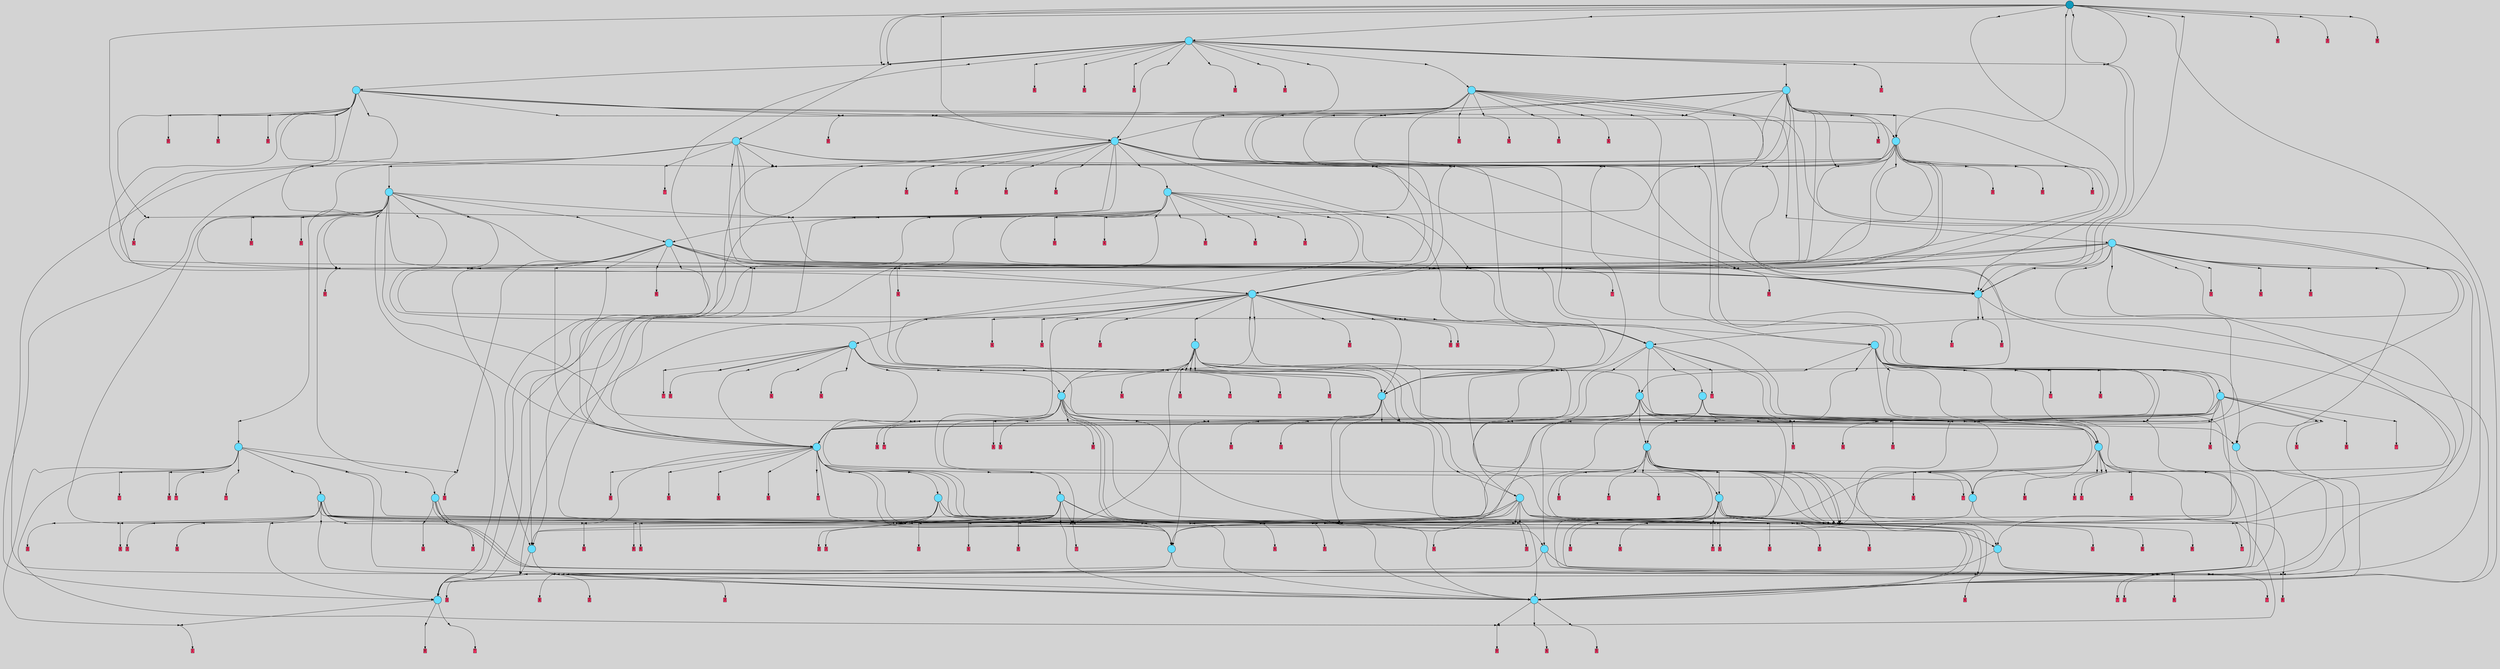 // File exported with GEGELATI v1.3.1
// On the 2024-04-12 16:18:48
// With the File::TPGGraphDotExporter
digraph{
	graph[pad = "0.212, 0.055" bgcolor = lightgray]
	node[shape=circle style = filled label = ""]
		T0 [fillcolor="#66ddff"]
		T2 [fillcolor="#66ddff"]
		T4 [fillcolor="#66ddff"]
		T5 [fillcolor="#66ddff"]
		T6 [fillcolor="#66ddff"]
		T7 [fillcolor="#66ddff"]
		T8 [fillcolor="#66ddff"]
		T37 [fillcolor="#66ddff"]
		T45 [fillcolor="#66ddff"]
		T89 [fillcolor="#66ddff"]
		T164 [fillcolor="#66ddff"]
		T176 [fillcolor="#66ddff"]
		T183 [fillcolor="#66ddff"]
		T184 [fillcolor="#66ddff"]
		T206 [fillcolor="#66ddff"]
		T263 [fillcolor="#66ddff"]
		T290 [fillcolor="#66ddff"]
		T298 [fillcolor="#66ddff"]
		T316 [fillcolor="#66ddff"]
		T390 [fillcolor="#66ddff"]
		T457 [fillcolor="#66ddff"]
		T482 [fillcolor="#66ddff"]
		T513 [fillcolor="#66ddff"]
		T531 [fillcolor="#66ddff"]
		T600 [fillcolor="#66ddff"]
		T672 [fillcolor="#66ddff"]
		T676 [fillcolor="#66ddff"]
		T742 [fillcolor="#66ddff"]
		T814 [fillcolor="#66ddff"]
		T915 [fillcolor="#66ddff"]
		T996 [fillcolor="#66ddff"]
		T1009 [fillcolor="#66ddff"]
		T1040 [fillcolor="#66ddff"]
		T1045 [fillcolor="#66ddff"]
		T1093 [fillcolor="#66ddff"]
		T1140 [fillcolor="#66ddff"]
		T1163 [fillcolor="#66ddff"]
		T1173 [fillcolor="#66ddff"]
		T1407 [fillcolor="#66ddff"]
		T1549 [fillcolor="#66ddff"]
		T1675 [fillcolor="#1199bb"]
		P74633 [fillcolor="#cccccc" shape=point] //
		I74633 [shape=box style=invis label="5|7&1|7#1|3#2|2#2|6&#92;n7|7&2|7#3|5#3|7#2|6&#92;n2|4&4|3#2|1#4|0#1|6&#92;n5|5&2|7#3|0#1|2#3|3&#92;n7|2&0|5#0|7#4|3#4|4&#92;n7|4&0|5#2|0#4|4#1|3&#92;n2|2&4|3#4|4#1|7#1|0&#92;n1|5&4|3#3|4#0|0#2|4&#92;n2|0&2|5#2|6#1|3#3|6&#92;n0|1&0|2#2|5#1|7#1|0&#92;n"]
		P74633 -> I74633[style=invis]
		A33165 [fillcolor="#ff3366" shape=box margin=0.03 width=0 height=0 label="0"]
		T0 -> P74633 -> A33165
		P74634 [fillcolor="#cccccc" shape=point] //
		I74634 [shape=box style=invis label="3|7&4|4#2|0#4|1#0|2&#92;n7|0&3|6#1|6#1|7#3|1&#92;n5|2&4|7#0|2#4|1#0|1&#92;n7|3&3|3#4|6#2|4#3|5&#92;n7|1&4|0#4|3#0|5#1|3&#92;n4|7&0|6#4|0#0|3#0|1&#92;n6|3&3|1#0|0#2|1#3|0&#92;n0|2&2|0#1|3#4|5#4|1&#92;n3|0&0|0#2|3#4|0#1|4&#92;n"]
		P74634 -> I74634[style=invis]
		A33166 [fillcolor="#ff3366" shape=box margin=0.03 width=0 height=0 label="1"]
		T0 -> P74634 -> A33166
		P74635 [fillcolor="#cccccc" shape=point] //
		I74635 [shape=box style=invis label="5|0&2|1#1|2#3|7#0|4&#92;n1|0&4|6#1|6#2|1#0|7&#92;n3|1&1|5#1|1#3|7#3|5&#92;n6|7&4|2#0|6#3|6#2|2&#92;n0|6&2|5#2|2#2|6#3|6&#92;n1|4&0|1#0|3#3|0#1|5&#92;n4|1&3|4#1|6#1|6#2|1&#92;n4|1&1|5#4|4#0|0#4|4&#92;n3|5&0|7#4|5#1|3#0|6&#92;n"]
		P74635 -> I74635[style=invis]
		A33167 [fillcolor="#ff3366" shape=box margin=0.03 width=0 height=0 label="2"]
		T2 -> P74635 -> A33167
		P74636 [fillcolor="#cccccc" shape=point] //
		I74636 [shape=box style=invis label="5|1&2|5#3|6#0|3#1|3&#92;n7|0&4|3#0|1#0|7#2|1&#92;n3|4&1|5#3|5#0|3#2|7&#92;n5|6&1|3#3|2#0|2#0|3&#92;n4|2&4|3#4|7#2|0#2|0&#92;n5|1&2|2#4|2#1|6#2|6&#92;n4|2&2|0#3|7#1|1#1|0&#92;n6|6&3|6#3|0#2|5#1|0&#92;n7|7&4|6#4|0#3|2#2|3&#92;n"]
		P74636 -> I74636[style=invis]
		A33168 [fillcolor="#ff3366" shape=box margin=0.03 width=0 height=0 label="3"]
		T2 -> P74636 -> A33168
		P74637 [fillcolor="#cccccc" shape=point] //
		I74637 [shape=box style=invis label="1|4&3|7#0|7#4|5#4|0&#92;n4|5&0|2#2|1#4|3#0|1&#92;n2|4&0|2#2|7#1|2#1|6&#92;n7|6&2|6#0|0#0|0#3|5&#92;n5|1&4|4#2|1#4|4#2|2&#92;n"]
		P74637 -> I74637[style=invis]
		A33169 [fillcolor="#ff3366" shape=box margin=0.03 width=0 height=0 label="4"]
		T4 -> P74637 -> A33169
		P74638 [fillcolor="#cccccc" shape=point] //
		I74638 [shape=box style=invis label="5|7&2|1#4|6#1|4#0|5&#92;n4|4&0|5#0|5#3|4#3|2&#92;n0|7&4|4#3|2#4|7#2|4&#92;n1|2&4|3#4|0#1|1#0|0&#92;n0|1&2|2#1|4#3|1#1|6&#92;n6|6&1|0#0|5#2|1#4|5&#92;n5|2&1|1#1|6#2|0#4|0&#92;n4|0&2|6#1|1#1|2#4|2&#92;n"]
		P74638 -> I74638[style=invis]
		A33170 [fillcolor="#ff3366" shape=box margin=0.03 width=0 height=0 label="5"]
		T4 -> P74638 -> A33170
		P74639 [fillcolor="#cccccc" shape=point] //
		I74639 [shape=box style=invis label="5|7&3|1#4|4#0|6#1|3&#92;n6|7&3|6#0|6#0|0#0|4&#92;n7|6&1|1#0|4#2|6#2|2&#92;n6|6&0|2#1|4#0|6#0|4&#92;n"]
		P74639 -> I74639[style=invis]
		A33171 [fillcolor="#ff3366" shape=box margin=0.03 width=0 height=0 label="5"]
		T5 -> P74639 -> A33171
		P74640 [fillcolor="#cccccc" shape=point] //
		I74640 [shape=box style=invis label="7|5&0|2#4|6#4|1#3|2&#92;n5|7&2|7#1|0#4|3#1|0&#92;n1|1&4|7#2|0#3|0#3|7&#92;n0|6&0|2#3|5#3|2#1|7&#92;n2|7&2|3#4|4#0|4#4|2&#92;n5|1&2|7#4|7#1|5#1|4&#92;n"]
		P74640 -> I74640[style=invis]
		A33172 [fillcolor="#ff3366" shape=box margin=0.03 width=0 height=0 label="6"]
		T5 -> P74640 -> A33172
		P74641 [fillcolor="#cccccc" shape=point] //
		I74641 [shape=box style=invis label="0|5&3|5#2|3#1|5#1|5&#92;n0|3&0|3#4|3#3|7#1|3&#92;n2|2&2|4#3|1#2|5#3|5&#92;n5|7&2|3#3|2#1|7#0|5&#92;n7|6&2|7#2|6#2|5#0|7&#92;n0|1&2|7#4|3#0|3#2|5&#92;n3|5&3|5#2|2#2|2#1|2&#92;n"]
		P74641 -> I74641[style=invis]
		A33173 [fillcolor="#ff3366" shape=box margin=0.03 width=0 height=0 label="6"]
		T6 -> P74641 -> A33173
		P74642 [fillcolor="#cccccc" shape=point] //
		I74642 [shape=box style=invis label="3|4&1|4#4|1#4|2#0|6&#92;n5|4&3|1#1|7#0|1#1|6&#92;n1|4&3|3#3|7#0|7#3|3&#92;n1|2&4|7#0|2#4|6#1|2&#92;n1|1&2|4#1|4#3|1#0|0&#92;n1|1&0|3#1|4#3|7#0|5&#92;n3|4&4|5#2|0#4|0#0|4&#92;n4|3&2|4#4|4#3|2#2|2&#92;n2|0&4|6#1|7#1|7#2|4&#92;n4|4&0|4#3|7#2|4#2|2&#92;n"]
		P74642 -> I74642[style=invis]
		A33174 [fillcolor="#ff3366" shape=box margin=0.03 width=0 height=0 label="7"]
		T6 -> P74642 -> A33174
		P74643 [fillcolor="#cccccc" shape=point] //
		I74643 [shape=box style=invis label="3|7&1|4#2|0#4|5#2|4&#92;n2|0&4|0#3|1#3|3#1|6&#92;n4|3&0|3#0|0#1|6#0|0&#92;n6|7&1|3#0|5#1|4#0|7&#92;n7|0&4|1#0|0#2|4#0|1&#92;n1|0&1|5#3|4#1|6#2|3&#92;n0|1&0|7#4|5#0|3#3|4&#92;n1|0&2|5#2|3#2|3#3|1&#92;n5|3&1|1#2|5#4|2#2|7&#92;n6|7&0|2#0|0#0|3#1|2&#92;n"]
		P74643 -> I74643[style=invis]
		A33175 [fillcolor="#ff3366" shape=box margin=0.03 width=0 height=0 label="7"]
		T7 -> P74643 -> A33175
		P74644 [fillcolor="#cccccc" shape=point] //
		I74644 [shape=box style=invis label="1|0&1|0#0|6#2|5#1|0&#92;n0|5&0|2#4|3#3|3#3|2&#92;n6|2&3|5#4|4#2|6#4|2&#92;n6|6&4|4#2|1#4|5#0|1&#92;n2|1&2|0#0|4#3|6#0|2&#92;n"]
		P74644 -> I74644[style=invis]
		A33176 [fillcolor="#ff3366" shape=box margin=0.03 width=0 height=0 label="8"]
		T7 -> P74644 -> A33176
		P74645 [fillcolor="#cccccc" shape=point] //
		I74645 [shape=box style=invis label="1|1&0|1#3|7#4|6#0|5&#92;n0|0&1|6#3|2#1|4#2|2&#92;n3|4&1|3#2|2#2|7#0|7&#92;n1|7&3|4#3|6#2|2#2|4&#92;n"]
		P74645 -> I74645[style=invis]
		A33177 [fillcolor="#ff3366" shape=box margin=0.03 width=0 height=0 label="8"]
		T8 -> P74645 -> A33177
		P74646 [fillcolor="#cccccc" shape=point] //
		I74646 [shape=box style=invis label="2|5&1|2#1|7#4|0#1|7&#92;n2|6&0|7#4|7#2|7#4|3&#92;n4|2&0|4#2|7#2|6#0|5&#92;n3|5&2|1#0|6#0|1#2|4&#92;n3|3&1|1#1|7#2|1#2|5&#92;n0|7&3|2#1|5#1|6#1|4&#92;n"]
		P74646 -> I74646[style=invis]
		A33178 [fillcolor="#ff3366" shape=box margin=0.03 width=0 height=0 label="0"]
		T8 -> P74646 -> A33178
		T0 -> P74642
		T4 -> P74646
		T5 -> P74635
		P74647 [fillcolor="#cccccc" shape=point] //
		I74647 [shape=box style=invis label="0|1&2|3#2|1#0|4#1|2&#92;n"]
		P74647 -> I74647[style=invis]
		A33179 [fillcolor="#ff3366" shape=box margin=0.03 width=0 height=0 label="1"]
		T7 -> P74647 -> A33179
		P74648 [fillcolor="#cccccc" shape=point] //
		I74648 [shape=box style=invis label="5|1&2|1#1|3#0|3#0|3&#92;n2|6&1|6#3|4#2|4#3|4&#92;n1|0&3|5#0|2#1|6#0|7&#92;n6|6&3|1#2|6#1|1#3|6&#92;n"]
		P74648 -> I74648[style=invis]
		A33180 [fillcolor="#ff3366" shape=box margin=0.03 width=0 height=0 label="3"]
		T37 -> P74648 -> A33180
		P74649 [fillcolor="#cccccc" shape=point] //
		I74649 [shape=box style=invis label="7|6&1|0#1|3#2|6#0|6&#92;n2|2&1|1#4|4#0|0#4|0&#92;n4|0&4|0#4|5#1|6#3|0&#92;n3|3&1|1#1|1#1|5#3|7&#92;n"]
		P74649 -> I74649[style=invis]
		A33181 [fillcolor="#ff3366" shape=box margin=0.03 width=0 height=0 label="4"]
		T37 -> P74649 -> A33181
		T37 -> P74642
		T37 -> P74641
		P74650 [fillcolor="#cccccc" shape=point] //
		I74650 [shape=box style=invis label="3|2&2|1#0|7#4|3#2|0&#92;n2|6&4|4#4|0#2|5#3|4&#92;n2|0&3|4#1|2#2|7#1|0&#92;n6|2&0|1#4|7#0|3#2|5&#92;n2|5&2|3#3|4#1|1#2|3&#92;n4|7&1|0#2|4#4|0#3|0&#92;n1|2&2|7#0|3#1|5#3|2&#92;n4|5&4|7#1|1#0|6#2|6&#92;n2|7&4|2#2|6#0|5#2|2&#92;n"]
		P74650 -> I74650[style=invis]
		A33182 [fillcolor="#ff3366" shape=box margin=0.03 width=0 height=0 label="3"]
		T45 -> P74650 -> A33182
		P74651 [fillcolor="#cccccc" shape=point] //
		I74651 [shape=box style=invis label="3|3&1|1#1|1#1|5#3|7&#92;n4|0&4|0#4|5#1|6#3|0&#92;n2|2&1|1#2|4#0|0#4|0&#92;n"]
		P74651 -> I74651[style=invis]
		A33183 [fillcolor="#ff3366" shape=box margin=0.03 width=0 height=0 label="4"]
		T45 -> P74651 -> A33183
		T45 -> P74642
		P74652 [fillcolor="#cccccc" shape=point] //
		I74652 [shape=box style=invis label="4|5&0|2#2|1#4|3#0|1&#92;n1|4&3|7#0|7#4|5#4|0&#92;n4|7&1|2#0|3#2|0#3|2&#92;n0|4&0|2#2|7#1|2#1|6&#92;n7|6&2|6#0|0#0|0#3|5&#92;n"]
		P74652 -> I74652[style=invis]
		A33184 [fillcolor="#ff3366" shape=box margin=0.03 width=0 height=0 label="4"]
		T45 -> P74652 -> A33184
		T45 -> P74645
		T45 -> P74642
		T45 -> P74642
		T89 -> P74641
		T89 -> P74651
		P74653 [fillcolor="#cccccc" shape=point] //
		I74653 [shape=box style=invis label="1|0&3|2#2|4#3|3#0|4&#92;n0|2&2|4#2|1#3|4#1|2&#92;n"]
		P74653 -> I74653[style=invis]
		A33185 [fillcolor="#ff3366" shape=box margin=0.03 width=0 height=0 label="1"]
		T89 -> P74653 -> A33185
		P74654 [fillcolor="#cccccc" shape=point] //
		I74654 [shape=box style=invis label="7|5&2|3#4|0#0|0#2|1&#92;n2|5&3|5#1|4#4|1#3|2&#92;n1|2&2|0#2|4#0|6#3|5&#92;n6|4&1|5#4|1#2|1#2|2&#92;n1|4&0|7#3|6#4|6#3|1&#92;n7|2&1|2#4|7#1|6#2|5&#92;n1|7&1|5#2|5#2|1#0|3&#92;n3|0&0|0#2|0#1|6#0|7&#92;n2|2&0|1#0|6#3|4#2|2&#92;n1|0&4|0#1|4#2|4#3|3&#92;n"]
		P74654 -> I74654[style=invis]
		A33186 [fillcolor="#ff3366" shape=box margin=0.03 width=0 height=0 label="7"]
		T89 -> P74654 -> A33186
		P74655 [fillcolor="#cccccc" shape=point] //
		I74655 [shape=box style=invis label="3|3&2|1#1|1#1|5#3|7&#92;n2|2&1|1#4|4#0|0#4|0&#92;n1|0&4|3#1|3#0|3#2|0&#92;n4|0&4|0#4|5#1|6#3|0&#92;n7|6&1|0#1|3#2|6#0|6&#92;n"]
		P74655 -> I74655[style=invis]
		A33187 [fillcolor="#ff3366" shape=box margin=0.03 width=0 height=0 label="4"]
		T89 -> P74655 -> A33187
		P74656 [fillcolor="#cccccc" shape=point] //
		I74656 [shape=box style=invis label="6|1&2|0#1|4#3|0#0|0&#92;n3|5&1|1#2|1#1|5#0|1&#92;n1|1&0|3#1|4#3|7#0|5&#92;n5|6&4|6#3|4#3|1#1|7&#92;n2|4&0|4#3|7#2|4#2|2&#92;n2|0&4|6#0|7#1|7#2|4&#92;n1|0&4|4#3|1#1|1#2|1&#92;n1|4&1|0#4|1#4|2#0|6&#92;n"]
		P74656 -> I74656[style=invis]
		A33188 [fillcolor="#ff3366" shape=box margin=0.03 width=0 height=0 label="7"]
		T89 -> P74656 -> A33188
		P74657 [fillcolor="#cccccc" shape=point] //
		I74657 [shape=box style=invis label="5|1&4|7#3|6#2|6#0|0&#92;n3|0&3|0#4|2#2|5#1|2&#92;n4|4&2|4#0|2#1|7#0|0&#92;n0|6&3|7#1|5#2|6#2|3&#92;n"]
		P74657 -> I74657[style=invis]
		A33189 [fillcolor="#ff3366" shape=box margin=0.03 width=0 height=0 label="8"]
		T89 -> P74657 -> A33189
		P74658 [fillcolor="#cccccc" shape=point] //
		I74658 [shape=box style=invis label="0|2&2|7#1|1#2|3#2|0&#92;n0|5&0|2#3|2#4|4#3|1&#92;n0|0&2|2#0|6#2|2#2|3&#92;n3|6&2|7#3|7#1|2#1|2&#92;n3|2&2|4#0|7#2|1#1|1&#92;n6|2&1|7#0|0#2|0#0|0&#92;n4|1&3|3#3|5#3|1#4|1&#92;n5|1&1|4#2|7#3|5#1|3&#92;n4|7&4|2#3|2#4|3#3|2&#92;n"]
		P74658 -> I74658[style=invis]
		A33190 [fillcolor="#ff3366" shape=box margin=0.03 width=0 height=0 label="6"]
		T89 -> P74658 -> A33190
		P74659 [fillcolor="#cccccc" shape=point] //
		I74659 [shape=box style=invis label="2|2&0|1#2|6#3|3#1|3&#92;n4|5&0|3#3|0#2|4#3|3&#92;n1|2&2|7#3|3#1|5#3|1&#92;n2|0&3|2#4|1#2|4#3|6&#92;n5|6&2|3#0|0#3|2#0|1&#92;n"]
		P74659 -> I74659[style=invis]
		T89 -> P74659 -> T4
		P74660 [fillcolor="#cccccc" shape=point] //
		I74660 [shape=box style=invis label="7|1&3|6#3|3#2|2#1|6&#92;n1|2&2|7#3|3#1|5#3|1&#92;n2|2&0|0#2|6#2|3#1|3&#92;n2|0&3|2#4|1#2|4#3|6&#92;n5|7&1|3#2|1#1|5#0|4&#92;n5|6&2|3#0|0#3|2#0|1&#92;n"]
		P74660 -> I74660[style=invis]
		T164 -> P74660 -> T4
		P74661 [fillcolor="#cccccc" shape=point] //
		I74661 [shape=box style=invis label="1|0&0|3#1|4#3|7#4|5&#92;n6|3&2|1#0|2#1|6#3|1&#92;n1|4&3|3#3|3#0|7#3|3&#92;n2|0&4|4#2|1#4|6#2|4&#92;n7|3&0|1#2|5#1|1#4|0&#92;n2|0&4|6#3|7#1|7#2|4&#92;n3|6&3|0#3|6#3|0#0|3&#92;n1|6&2|4#1|5#4|0#1|7&#92;n0|2&2|7#2|3#1|6#2|6&#92;n2|1&4|3#0|0#3|5#1|7&#92;n"]
		P74661 -> I74661[style=invis]
		A33191 [fillcolor="#ff3366" shape=box margin=0.03 width=0 height=0 label="7"]
		T164 -> P74661 -> A33191
		P74662 [fillcolor="#cccccc" shape=point] //
		I74662 [shape=box style=invis label="3|4&3|7#0|7#4|5#4|0&#92;n0|0&4|6#4|6#2|2#2|4&#92;n2|3&0|4#4|5#2|0#3|7&#92;n0|0&3|5#4|0#3|4#3|1&#92;n2|6&0|2#2|7#1|2#1|6&#92;n4|5&0|2#2|1#4|1#0|1&#92;n5|1&4|4#2|1#4|4#2|2&#92;n"]
		P74662 -> I74662[style=invis]
		A33192 [fillcolor="#ff3366" shape=box margin=0.03 width=0 height=0 label="4"]
		T164 -> P74662 -> A33192
		P74663 [fillcolor="#cccccc" shape=point] //
		I74663 [shape=box style=invis label="1|0&0|3#1|4#3|7#4|5&#92;n6|3&2|1#0|2#1|6#3|1&#92;n3|6&3|0#3|6#3|0#0|3&#92;n1|2&4|7#0|3#0|6#4|2&#92;n2|0&4|6#3|7#1|7#2|4&#92;n0|2&2|7#2|3#1|6#1|6&#92;n3|5&1|6#2|1#3|0#2|2&#92;n1|6&2|4#1|5#4|0#1|7&#92;n1|4&1|3#3|3#0|7#3|3&#92;n2|1&4|3#0|0#3|5#1|7&#92;n"]
		P74663 -> I74663[style=invis]
		T164 -> P74663 -> T7
		P74664 [fillcolor="#cccccc" shape=point] //
		I74664 [shape=box style=invis label="4|0&4|0#4|5#4|6#3|0&#92;n7|0&0|7#0|3#3|6#4|7&#92;n"]
		P74664 -> I74664[style=invis]
		T176 -> P74664 -> T37
		P74665 [fillcolor="#cccccc" shape=point] //
		I74665 [shape=box style=invis label="5|0&1|3#1|3#1|3#0|7&#92;n1|7&2|4#3|1#0|2#1|1&#92;n4|2&3|2#2|4#0|0#2|6&#92;n7|4&1|0#0|3#3|2#3|5&#92;n"]
		P74665 -> I74665[style=invis]
		A33193 [fillcolor="#ff3366" shape=box margin=0.03 width=0 height=0 label="3"]
		T176 -> P74665 -> A33193
		P74666 [fillcolor="#cccccc" shape=point] //
		I74666 [shape=box style=invis label="0|0&1|6#3|1#1|4#2|2&#92;n2|1&0|2#0|4#4|0#0|1&#92;n"]
		P74666 -> I74666[style=invis]
		A33194 [fillcolor="#ff3366" shape=box margin=0.03 width=0 height=0 label="8"]
		T176 -> P74666 -> A33194
		P74667 [fillcolor="#cccccc" shape=point] //
		I74667 [shape=box style=invis label="6|3&2|3#1|7#1|2#4|1&#92;n6|3&0|0#4|6#2|1#3|3&#92;n5|1&1|7#3|0#4|1#1|3&#92;n4|6&3|7#4|1#3|1#1|5&#92;n5|2&2|7#0|3#4|6#1|2&#92;n4|3&1|2#1|4#4|3#2|7&#92;n7|0&1|7#4|1#0|5#1|2&#92;n1|2&2|3#1|0#2|7#3|1&#92;n1|5&0|0#3|4#3|7#1|0&#92;n"]
		P74667 -> I74667[style=invis]
		T176 -> P74667 -> T164
		P74668 [fillcolor="#cccccc" shape=point] //
		I74668 [shape=box style=invis label="4|4&0|4#3|7#2|4#2|2&#92;n4|0&2|4#4|4#0|2#1|2&#92;n6|1&2|4#1|4#3|1#0|0&#92;n2|2&4|2#1|7#1|0#2|4&#92;n3|6&3|7#1|3#0|3#2|4&#92;n1|2&4|7#4|2#4|6#1|7&#92;n7|4&4|5#2|0#4|3#0|4&#92;n7|5&3|2#0|2#1|1#4|3&#92;n"]
		P74668 -> I74668[style=invis]
		T176 -> P74668 -> T2
		P74669 [fillcolor="#cccccc" shape=point] //
		I74669 [shape=box style=invis label="6|6&4|7#1|4#2|1#4|6&#92;n5|1&2|1#1|3#0|3#0|3&#92;n2|6&1|6#3|4#2|4#3|4&#92;n1|0&3|5#0|2#1|6#0|4&#92;n"]
		P74669 -> I74669[style=invis]
		A33195 [fillcolor="#ff3366" shape=box margin=0.03 width=0 height=0 label="3"]
		T176 -> P74669 -> A33195
		P74670 [fillcolor="#cccccc" shape=point] //
		I74670 [shape=box style=invis label="2|2&0|1#2|6#2|3#1|3&#92;n7|1&3|6#3|3#2|2#1|6&#92;n1|2&2|7#3|3#1|5#3|1&#92;n4|5&0|3#3|0#2|4#3|3&#92;n2|0&3|2#4|1#2|4#3|6&#92;n5|6&2|3#0|0#3|2#0|1&#92;n"]
		P74670 -> I74670[style=invis]
		T176 -> P74670 -> T4
		P74671 [fillcolor="#cccccc" shape=point] //
		I74671 [shape=box style=invis label="2|2&0|1#3|6#2|3#1|3&#92;n4|7&1|0#2|4#4|0#0|4&#92;n5|6&2|3#0|0#3|2#0|1&#92;n7|1&3|6#3|3#2|2#1|6&#92;n4|5&0|3#3|0#3|4#3|3&#92;n1|2&2|7#3|3#1|5#3|1&#92;n"]
		P74671 -> I74671[style=invis]
		A33196 [fillcolor="#ff3366" shape=box margin=0.03 width=0 height=0 label="3"]
		T176 -> P74671 -> A33196
		P74672 [fillcolor="#cccccc" shape=point] //
		I74672 [shape=box style=invis label="1|0&0|3#1|4#3|7#4|5&#92;n6|3&2|1#0|2#1|6#3|1&#92;n1|4&3|3#3|3#0|7#3|3&#92;n1|2&4|7#0|3#0|6#4|2&#92;n7|3&0|1#2|5#1|1#4|0&#92;n2|0&4|6#3|7#1|7#2|4&#92;n1|6&2|4#1|5#4|0#1|7&#92;n0|2&2|7#2|3#1|6#4|6&#92;n3|6&3|0#3|6#3|0#0|3&#92;n2|1&4|3#0|0#3|5#1|7&#92;n"]
		P74672 -> I74672[style=invis]
		A33197 [fillcolor="#ff3366" shape=box margin=0.03 width=0 height=0 label="7"]
		T176 -> P74672 -> A33197
		P74673 [fillcolor="#cccccc" shape=point] //
		I74673 [shape=box style=invis label="5|1&1|7#0|1#3|4#2|6&#92;n3|1&4|3#3|4#1|2#1|4&#92;n7|6&2|7#2|7#2|5#0|7&#92;n0|1&2|4#1|3#0|3#2|5&#92;n3|1&3|5#2|2#2|2#1|2&#92;n1|4&1|1#0|3#0|5#3|5&#92;n0|5&3|5#2|3#4|5#1|5&#92;n0|5&3|4#4|6#0|3#3|4&#92;n0|3&3|3#4|5#3|7#2|3&#92;n5|0&4|1#2|2#1|5#4|7&#92;n"]
		P74673 -> I74673[style=invis]
		A33198 [fillcolor="#ff3366" shape=box margin=0.03 width=0 height=0 label="6"]
		T176 -> P74673 -> A33198
		T183 -> P74645
		T183 -> P74670
		P74674 [fillcolor="#cccccc" shape=point] //
		I74674 [shape=box style=invis label="4|2&4|5#0|6#0|7#1|7&#92;n7|3&3|3#2|1#1|5#2|2&#92;n0|0&1|6#0|2#1|4#2|2&#92;n0|5&2|5#0|2#0|1#2|6&#92;n"]
		P74674 -> I74674[style=invis]
		A33199 [fillcolor="#ff3366" shape=box margin=0.03 width=0 height=0 label="8"]
		T183 -> P74674 -> A33199
		P74675 [fillcolor="#cccccc" shape=point] //
		I74675 [shape=box style=invis label="1|4&3|3#3|7#0|7#0|3&#92;n2|0&4|0#3|4#3|7#2|4&#92;n6|4&0|1#3|0#0|4#4|2&#92;n0|7&1|0#4|4#2|4#2|2&#92;n1|1&2|4#1|4#3|1#0|0&#92;n5|7&3|3#0|2#0|1#1|2&#92;n4|4&0|4#3|7#2|4#2|2&#92;n3|4&1|4#4|1#4|2#0|6&#92;n5|4&3|1#1|7#3|1#1|6&#92;n"]
		P74675 -> I74675[style=invis]
		A33200 [fillcolor="#ff3366" shape=box margin=0.03 width=0 height=0 label="7"]
		T183 -> P74675 -> A33200
		T183 -> P74649
		P74676 [fillcolor="#cccccc" shape=point] //
		I74676 [shape=box style=invis label="4|0&4|0#0|7#1|6#3|0&#92;n3|3&1|1#1|1#1|5#3|2&#92;n4|4&4|0#0|5#0|2#2|0&#92;n5|3&2|6#3|1#1|4#0|7&#92;n"]
		P74676 -> I74676[style=invis]
		A33201 [fillcolor="#ff3366" shape=box margin=0.03 width=0 height=0 label="4"]
		T183 -> P74676 -> A33201
		P74677 [fillcolor="#cccccc" shape=point] //
		I74677 [shape=box style=invis label="5|7&1|7#0|3#2|2#2|6&#92;n4|0&3|7#3|2#2|2#4|3&#92;n5|5&2|7#3|0#1|2#3|3&#92;n7|6&0|2#4|3#2|7#0|0&#92;n7|2&0|5#0|7#4|3#3|4&#92;n7|7&2|7#3|5#3|7#2|6&#92;n0|1&0|2#2|5#1|7#1|0&#92;n1|5&4|3#3|0#0|0#2|4&#92;n2|4&4|3#2|1#4|0#1|6&#92;n"]
		P74677 -> I74677[style=invis]
		A33202 [fillcolor="#ff3366" shape=box margin=0.03 width=0 height=0 label="0"]
		T183 -> P74677 -> A33202
		P74678 [fillcolor="#cccccc" shape=point] //
		I74678 [shape=box style=invis label="2|4&2|3#1|0#0|4#0|4&#92;n2|2&1|0#0|6#3|0#3|0&#92;n3|3&0|4#1|4#1|5#1|6&#92;n4|2&4|2#3|5#2|0#3|3&#92;n0|2&3|2#3|0#3|0#4|2&#92;n7|0&3|2#0|1#1|6#3|6&#92;n2|2&3|7#1|5#2|2#0|5&#92;n"]
		P74678 -> I74678[style=invis]
		A33203 [fillcolor="#ff3366" shape=box margin=0.03 width=0 height=0 label="4"]
		T183 -> P74678 -> A33203
		T183 -> P74661
		T183 -> P74645
		P74679 [fillcolor="#cccccc" shape=point] //
		I74679 [shape=box style=invis label="2|0&4|6#1|7#1|7#2|4&#92;n2|0&3|1#4|1#1|2#4|6&#92;n5|4&3|1#1|7#0|1#1|6&#92;n4|1&2|4#4|4#3|0#2|3&#92;n3|4&1|4#4|1#4|7#0|6&#92;n1|1&2|4#1|4#3|1#0|0&#92;n4|4&0|4#3|7#2|4#2|2&#92;n1|1&3|3#3|7#0|7#3|3&#92;n6|7&4|3#2|5#2|5#1|4&#92;n1|3&3|1#4|2#1|5#3|1&#92;n"]
		P74679 -> I74679[style=invis]
		A33204 [fillcolor="#ff3366" shape=box margin=0.03 width=0 height=0 label="7"]
		T183 -> P74679 -> A33204
		P74680 [fillcolor="#cccccc" shape=point] //
		I74680 [shape=box style=invis label="6|0&3|5#3|4#4|4#4|7&#92;n4|7&0|6#3|3#4|3#0|3&#92;n"]
		P74680 -> I74680[style=invis]
		T183 -> P74680 -> T4
		T184 -> P74664
		T184 -> P74665
		P74681 [fillcolor="#cccccc" shape=point] //
		I74681 [shape=box style=invis label="7|3&3|6#3|1#2|1#0|1&#92;n7|0&1|6#3|1#1|4#2|2&#92;n"]
		P74681 -> I74681[style=invis]
		A33205 [fillcolor="#ff3366" shape=box margin=0.03 width=0 height=0 label="8"]
		T184 -> P74681 -> A33205
		T184 -> P74667
		T184 -> P74668
		P74682 [fillcolor="#cccccc" shape=point] //
		I74682 [shape=box style=invis label="4|0&3|0#3|1#0|6#4|0&#92;n5|1&2|1#4|3#0|3#0|3&#92;n2|6&1|6#3|4#2|4#3|4&#92;n1|1&3|5#0|2#1|6#0|4&#92;n"]
		P74682 -> I74682[style=invis]
		A33206 [fillcolor="#ff3366" shape=box margin=0.03 width=0 height=0 label="3"]
		T184 -> P74682 -> A33206
		P74683 [fillcolor="#cccccc" shape=point] //
		I74683 [shape=box style=invis label="2|2&0|1#2|6#2|3#1|3&#92;n4|5&0|3#3|0#2|4#3|3&#92;n1|1&2|7#3|3#1|5#3|1&#92;n7|1&3|6#3|3#2|2#1|6&#92;n2|0&3|2#4|1#2|4#3|6&#92;n0|3&2|2#0|5#0|1#3|2&#92;n5|6&2|3#0|0#3|2#0|1&#92;n"]
		P74683 -> I74683[style=invis]
		T184 -> P74683 -> T4
		T184 -> P74671
		T184 -> P74672
		P74684 [fillcolor="#cccccc" shape=point] //
		I74684 [shape=box style=invis label="2|5&2|6#0|7#4|0#4|1&#92;n4|0&1|2#0|3#3|1#0|5&#92;n6|3&1|1#2|5#3|3#2|7&#92;n"]
		P74684 -> I74684[style=invis]
		A33207 [fillcolor="#ff3366" shape=box margin=0.03 width=0 height=0 label="4"]
		T184 -> P74684 -> A33207
		P74685 [fillcolor="#cccccc" shape=point] //
		I74685 [shape=box style=invis label="5|7&2|6#2|7#4|5#4|3&#92;n7|1&0|6#0|3#1|2#0|6&#92;n1|4&3|7#0|7#3|5#4|6&#92;n6|4&1|0#3|7#3|4#0|4&#92;n4|0&3|4#0|5#4|1#3|4&#92;n2|5&1|1#2|7#1|2#1|0&#92;n"]
		P74685 -> I74685[style=invis]
		A33208 [fillcolor="#ff3366" shape=box margin=0.03 width=0 height=0 label="4"]
		T184 -> P74685 -> A33208
		P74686 [fillcolor="#cccccc" shape=point] //
		I74686 [shape=box style=invis label="4|5&0|3#3|0#2|4#3|6&#92;n7|1&3|6#3|3#2|2#1|6&#92;n1|2&2|7#3|3#1|5#3|1&#92;n2|2&0|1#2|6#2|3#1|3&#92;n2|0&3|2#4|1#2|4#3|6&#92;n5|6&2|3#0|0#3|2#0|1&#92;n"]
		P74686 -> I74686[style=invis]
		T184 -> P74686 -> T4
		T206 -> P74645
		T206 -> P74670
		T206 -> P74674
		T206 -> P74675
		T206 -> P74649
		T206 -> P74676
		P74687 [fillcolor="#cccccc" shape=point] //
		I74687 [shape=box style=invis label="5|7&1|7#0|3#2|2#2|6&#92;n4|0&3|7#3|2#2|2#4|3&#92;n5|5&2|7#3|0#1|2#3|3&#92;n7|6&0|2#4|3#2|7#0|0&#92;n7|2&0|5#0|7#4|3#3|4&#92;n7|7&2|0#3|5#3|7#2|6&#92;n0|1&0|2#2|5#1|7#1|0&#92;n2|4&4|3#2|1#4|0#1|6&#92;n1|5&4|3#3|0#0|0#2|4&#92;n"]
		P74687 -> I74687[style=invis]
		A33209 [fillcolor="#ff3366" shape=box margin=0.03 width=0 height=0 label="0"]
		T206 -> P74687 -> A33209
		P74688 [fillcolor="#cccccc" shape=point] //
		I74688 [shape=box style=invis label="1|0&0|3#1|4#3|7#4|5&#92;n6|3&2|1#0|2#1|6#3|1&#92;n0|2&2|7#2|3#1|6#2|6&#92;n2|0&4|4#2|1#3|6#2|4&#92;n7|3&0|1#2|5#1|1#4|0&#92;n2|0&4|6#3|7#1|7#2|4&#92;n3|6&3|0#3|6#3|0#0|3&#92;n1|6&2|4#1|5#4|0#1|7&#92;n1|4&3|3#3|3#0|7#3|3&#92;n2|1&4|3#0|0#3|5#1|7&#92;n"]
		P74688 -> I74688[style=invis]
		A33210 [fillcolor="#ff3366" shape=box margin=0.03 width=0 height=0 label="7"]
		T206 -> P74688 -> A33210
		T206 -> P74645
		T206 -> P74679
		T206 -> P74680
		P74689 [fillcolor="#cccccc" shape=point] //
		I74689 [shape=box style=invis label="1|2&4|7#0|2#4|6#1|2&#92;n3|4&1|4#3|1#4|2#0|6&#92;n6|0&3|6#2|5#2|6#2|3&#92;n1|1&2|4#1|4#3|0#0|0&#92;n4|3&2|4#2|4#3|2#2|1&#92;n2|0&4|2#1|7#1|7#2|4&#92;n3|4&4|5#2|0#4|0#0|4&#92;n1|0&4|0#1|1#4|4#1|1&#92;n5|4&3|1#1|7#3|1#1|6&#92;n7|4&4|2#4|3#2|6#3|5&#92;n"]
		P74689 -> I74689[style=invis]
		A33211 [fillcolor="#ff3366" shape=box margin=0.03 width=0 height=0 label="7"]
		T206 -> P74689 -> A33211
		P74690 [fillcolor="#cccccc" shape=point] //
		I74690 [shape=box style=invis label="1|6&3|0#3|5#1|2#2|7&#92;n5|1&2|3#1|3#0|3#0|3&#92;n6|6&3|1#2|6#1|1#3|6&#92;n1|0&3|5#0|2#1|6#0|7&#92;n"]
		P74690 -> I74690[style=invis]
		T206 -> P74690 -> T183
		T263 -> P74664
		P74691 [fillcolor="#cccccc" shape=point] //
		I74691 [shape=box style=invis label="4|2&3|2#2|4#0|2#2|6&#92;n5|0&0|4#2|7#1|1#2|6&#92;n1|7&2|4#4|1#0|6#1|1&#92;n4|6&0|0#4|0#4|6#0|5&#92;n"]
		P74691 -> I74691[style=invis]
		A33212 [fillcolor="#ff3366" shape=box margin=0.03 width=0 height=0 label="3"]
		T263 -> P74691 -> A33212
		P74692 [fillcolor="#cccccc" shape=point] //
		I74692 [shape=box style=invis label="7|5&2|0#3|5#3|2#1|6&#92;n5|7&0|1#1|0#0|3#0|2&#92;n4|3&4|6#1|5#2|2#1|2&#92;n3|1&1|6#1|4#4|3#0|4&#92;n4|6&3|5#4|1#0|3#3|4&#92;n5|4&0|2#1|4#3|2#4|3&#92;n7|0&1|3#1|4#0|5#0|2&#92;n2|7&3|1#3|2#1|1#4|1&#92;n1|2&4|7#3|7#4|0#4|4&#92;n4|5&0|3#3|0#4|4#3|3&#92;n"]
		P74692 -> I74692[style=invis]
		T263 -> P74692 -> T4
		T263 -> P74671
		T263 -> P74672
		P74693 [fillcolor="#cccccc" shape=point] //
		I74693 [shape=box style=invis label="4|0&1|2#0|3#3|1#0|5&#92;n6|2&1|1#2|5#3|3#2|7&#92;n7|3&3|5#1|3#2|7#3|2&#92;n2|5&2|6#0|7#4|7#4|1&#92;n"]
		P74693 -> I74693[style=invis]
		T263 -> P74693 -> T5
		T263 -> P74685
		T263 -> P74686
		P74694 [fillcolor="#cccccc" shape=point] //
		I74694 [shape=box style=invis label="1|0&0|3#1|4#2|7#2|5&#92;n1|6&2|4#1|5#4|0#1|7&#92;n1|2&4|7#0|3#0|6#4|2&#92;n1|1&1|4#2|6#4|3#3|2&#92;n1|4&1|3#3|3#0|7#3|3&#92;n0|2&2|7#2|3#1|6#1|6&#92;n3|5&1|6#2|1#3|0#2|2&#92;n3|6&3|0#3|6#3|0#0|3&#92;n2|0&4|6#3|7#1|7#2|4&#92;n2|1&4|3#0|0#3|5#1|7&#92;n"]
		P74694 -> I74694[style=invis]
		T263 -> P74694 -> T7
		P74695 [fillcolor="#cccccc" shape=point] //
		I74695 [shape=box style=invis label="3|3&2|1#1|1#1|5#3|7&#92;n2|2&1|2#4|4#0|0#4|0&#92;n4|0&4|0#4|5#1|6#3|0&#92;n1|0&4|3#1|3#0|3#2|0&#92;n7|6&1|0#1|3#2|6#0|6&#92;n"]
		P74695 -> I74695[style=invis]
		A33213 [fillcolor="#ff3366" shape=box margin=0.03 width=0 height=0 label="4"]
		T263 -> P74695 -> A33213
		P74696 [fillcolor="#cccccc" shape=point] //
		I74696 [shape=box style=invis label="1|6&1|0#2|2#2|7#0|7&#92;n5|0&2|2#4|5#1|5#0|2&#92;n"]
		P74696 -> I74696[style=invis]
		A33214 [fillcolor="#ff3366" shape=box margin=0.03 width=0 height=0 label="8"]
		T263 -> P74696 -> A33214
		P74697 [fillcolor="#cccccc" shape=point] //
		I74697 [shape=box style=invis label="5|7&0|0#3|3#4|4#0|3&#92;n6|0&3|5#3|4#4|4#4|7&#92;n"]
		P74697 -> I74697[style=invis]
		A33215 [fillcolor="#ff3366" shape=box margin=0.03 width=0 height=0 label="3"]
		T263 -> P74697 -> A33215
		T263 -> P74670
		T263 -> P74670
		T263 -> P74670
		T290 -> P74664
		P74698 [fillcolor="#cccccc" shape=point] //
		I74698 [shape=box style=invis label="5|0&1|3#1|3#1|3#3|7&#92;n7|4&1|0#0|3#3|2#3|5&#92;n4|2&3|2#2|4#0|0#2|6&#92;n1|7&2|4#3|1#0|2#1|1&#92;n"]
		P74698 -> I74698[style=invis]
		A33216 [fillcolor="#ff3366" shape=box margin=0.03 width=0 height=0 label="3"]
		T290 -> P74698 -> A33216
		T290 -> P74667
		T290 -> P74671
		P74699 [fillcolor="#cccccc" shape=point] //
		I74699 [shape=box style=invis label="2|5&2|6#0|7#4|0#4|1&#92;n6|3&1|1#2|5#3|3#2|7&#92;n4|0&1|2#0|3#3|1#1|5&#92;n"]
		P74699 -> I74699[style=invis]
		A33217 [fillcolor="#ff3366" shape=box margin=0.03 width=0 height=0 label="4"]
		T290 -> P74699 -> A33217
		P74700 [fillcolor="#cccccc" shape=point] //
		I74700 [shape=box style=invis label="5|7&2|6#2|7#4|5#4|3&#92;n7|1&0|6#0|0#1|2#0|6&#92;n1|4&3|7#0|7#3|5#4|6&#92;n4|7&0|0#1|7#2|2#2|0&#92;n6|4&1|0#3|7#3|4#0|4&#92;n4|0&3|4#0|5#4|1#3|4&#92;n2|5&1|1#2|7#1|2#1|0&#92;n"]
		P74700 -> I74700[style=invis]
		A33218 [fillcolor="#ff3366" shape=box margin=0.03 width=0 height=0 label="4"]
		T290 -> P74700 -> A33218
		T290 -> P74686
		P74701 [fillcolor="#cccccc" shape=point] //
		I74701 [shape=box style=invis label="0|7&3|3#2|5#0|2#4|5&#92;n7|6&1|0#2|3#2|6#0|6&#92;n5|4&0|4#1|4#1|0#4|6&#92;n1|0&4|6#3|3#0|3#2|0&#92;n"]
		P74701 -> I74701[style=invis]
		A33219 [fillcolor="#ff3366" shape=box margin=0.03 width=0 height=0 label="4"]
		T290 -> P74701 -> A33219
		P74702 [fillcolor="#cccccc" shape=point] //
		I74702 [shape=box style=invis label="6|5&1|6#1|2#3|2#3|0&#92;n1|4&1|1#2|3#1|7#1|4&#92;n4|0&2|2#3|0#1|6#0|1&#92;n"]
		P74702 -> I74702[style=invis]
		A33220 [fillcolor="#ff3366" shape=box margin=0.03 width=0 height=0 label="3"]
		T290 -> P74702 -> A33220
		P74703 [fillcolor="#cccccc" shape=point] //
		I74703 [shape=box style=invis label="5|6&3|6#3|6#0|2#3|6&#92;n0|5&2|0#1|2#0|6#2|7&#92;n4|7&0|2#2|1#3|3#0|1&#92;n0|0&4|7#3|7#3|4#3|3&#92;n"]
		P74703 -> I74703[style=invis]
		A33221 [fillcolor="#ff3366" shape=box margin=0.03 width=0 height=0 label="4"]
		T290 -> P74703 -> A33221
		T290 -> P74686
		P74704 [fillcolor="#cccccc" shape=point] //
		I74704 [shape=box style=invis label="2|2&0|1#2|6#2|3#1|3&#92;n1|2&2|7#3|3#4|5#3|1&#92;n2|0&3|2#4|1#2|4#3|6&#92;n4|5&0|3#3|0#2|4#3|3&#92;n5|6&2|3#0|0#3|2#0|1&#92;n"]
		P74704 -> I74704[style=invis]
		T290 -> P74704 -> T4
		P74705 [fillcolor="#cccccc" shape=point] //
		I74705 [shape=box style=invis label="1|6&1|4#0|0#2|7#0|2&#92;n7|3&3|4#3|0#0|6#0|0&#92;n2|4&3|1#3|7#1|1#1|6&#92;n5|6&0|5#2|2#3|5#4|5&#92;n5|1&2|1#1|0#0|5#4|3&#92;n4|3&2|3#2|4#3|7#2|3&#92;n7|0&2|2#3|5#0|0#1|3&#92;n"]
		P74705 -> I74705[style=invis]
		A33222 [fillcolor="#ff3366" shape=box margin=0.03 width=0 height=0 label="7"]
		T298 -> P74705 -> A33222
		P74706 [fillcolor="#cccccc" shape=point] //
		I74706 [shape=box style=invis label="1|4&3|3#3|7#0|7#3|3&#92;n4|4&0|4#3|7#2|4#2|2&#92;n6|0&3|5#2|5#2|5#0|3&#92;n1|1&0|3#1|4#3|7#0|5&#92;n4|5&4|4#4|2#4|3#1|1&#92;n4|3&2|4#4|4#3|2#2|2&#92;n1|7&2|4#1|4#3|1#0|0&#92;n4|0&1|4#0|7#1|1#3|0&#92;n2|0&4|6#1|7#4|7#2|4&#92;n"]
		P74706 -> I74706[style=invis]
		A33223 [fillcolor="#ff3366" shape=box margin=0.03 width=0 height=0 label="7"]
		T298 -> P74706 -> A33223
		P74707 [fillcolor="#cccccc" shape=point] //
		I74707 [shape=box style=invis label="3|4&1|4#4|1#4|2#0|6&#92;n2|0&4|6#1|7#1|7#2|4&#92;n1|4&3|3#3|7#0|7#3|3&#92;n5|6&3|1#1|7#0|1#1|6&#92;n1|1&2|4#1|4#3|1#0|0&#92;n1|1&0|3#1|4#3|7#0|5&#92;n5|7&2|5#4|4#1|1#0|2&#92;n3|4&4|5#2|0#4|0#0|4&#92;n1|2&4|7#0|2#4|6#1|2&#92;n"]
		P74707 -> I74707[style=invis]
		A33224 [fillcolor="#ff3366" shape=box margin=0.03 width=0 height=0 label="7"]
		T298 -> P74707 -> A33224
		P74708 [fillcolor="#cccccc" shape=point] //
		I74708 [shape=box style=invis label="4|7&0|0#3|3#4|3#0|3&#92;n6|0&3|5#3|4#4|4#4|7&#92;n3|1&2|2#2|6#3|0#4|4&#92;n"]
		P74708 -> I74708[style=invis]
		T298 -> P74708 -> T4
		P74709 [fillcolor="#cccccc" shape=point] //
		I74709 [shape=box style=invis label="0|0&1|6#3|7#1|4#2|2&#92;n1|1&0|1#3|7#4|6#0|5&#92;n3|4&1|3#2|2#2|7#0|7&#92;n1|7&3|4#3|6#2|2#2|4&#92;n"]
		P74709 -> I74709[style=invis]
		A33225 [fillcolor="#ff3366" shape=box margin=0.03 width=0 height=0 label="8"]
		T298 -> P74709 -> A33225
		T298 -> P74646
		P74710 [fillcolor="#cccccc" shape=point] //
		I74710 [shape=box style=invis label="0|2&1|1#4|4#0|0#4|0&#92;n3|3&1|1#1|1#1|5#3|7&#92;n2|0&4|0#4|1#2|6#3|0&#92;n"]
		P74710 -> I74710[style=invis]
		T298 -> P74710 -> T263
		T298 -> P74647
		P74711 [fillcolor="#cccccc" shape=point] //
		I74711 [shape=box style=invis label="4|0&3|0#3|1#0|6#4|0&#92;n1|1&2|1#4|3#0|3#0|3&#92;n3|0&3|6#2|4#1|2#0|3&#92;n2|6&1|6#3|4#2|4#3|4&#92;n1|1&3|5#0|2#1|6#0|4&#92;n"]
		P74711 -> I74711[style=invis]
		A33226 [fillcolor="#ff3366" shape=box margin=0.03 width=0 height=0 label="3"]
		T298 -> P74711 -> A33226
		T298 -> P74686
		T316 -> P74664
		T316 -> P74698
		P74712 [fillcolor="#cccccc" shape=point] //
		I74712 [shape=box style=invis label="0|7&0|5#2|6#1|2#2|3&#92;n5|0&2|3#0|4#2|6#1|3&#92;n7|3&2|3#1|7#3|1#1|1&#92;n5|3&1|2#0|2#3|2#4|0&#92;n"]
		P74712 -> I74712[style=invis]
		A33227 [fillcolor="#ff3366" shape=box margin=0.03 width=0 height=0 label="8"]
		T316 -> P74712 -> A33227
		P74713 [fillcolor="#cccccc" shape=point] //
		I74713 [shape=box style=invis label="6|3&2|3#1|7#1|2#4|1&#92;n6|3&0|0#4|6#2|1#3|3&#92;n5|1&1|7#3|0#4|1#1|3&#92;n4|2&2|2#1|0#3|0#3|3&#92;n4|6&3|7#4|1#3|1#1|5&#92;n5|2&2|7#0|3#4|6#1|2&#92;n4|3&1|2#1|4#4|3#2|7&#92;n1|5&0|0#3|4#3|7#1|0&#92;n1|2&2|3#1|0#2|7#3|1&#92;n7|0&2|7#4|1#0|5#1|2&#92;n"]
		P74713 -> I74713[style=invis]
		T316 -> P74713 -> T164
		T316 -> P74671
		P74714 [fillcolor="#cccccc" shape=point] //
		I74714 [shape=box style=invis label="5|7&2|6#2|7#4|5#4|3&#92;n4|7&0|0#1|7#2|2#2|0&#92;n1|4&3|7#0|7#3|5#4|6&#92;n6|4&1|0#3|7#3|4#0|4&#92;n4|0&3|4#0|5#4|1#3|4&#92;n2|5&1|1#2|7#1|6#1|0&#92;n"]
		P74714 -> I74714[style=invis]
		A33228 [fillcolor="#ff3366" shape=box margin=0.03 width=0 height=0 label="4"]
		T316 -> P74714 -> A33228
		T316 -> P74686
		T316 -> P74701
		T316 -> P74696
		P74715 [fillcolor="#cccccc" shape=point] //
		I74715 [shape=box style=invis label="4|7&0|2#2|1#3|3#0|1&#92;n0|5&2|0#1|2#0|6#2|7&#92;n0|0&4|7#3|7#0|4#3|4&#92;n"]
		P74715 -> I74715[style=invis]
		A33229 [fillcolor="#ff3366" shape=box margin=0.03 width=0 height=0 label="4"]
		T316 -> P74715 -> A33229
		P74716 [fillcolor="#cccccc" shape=point] //
		I74716 [shape=box style=invis label="2|3&2|7#0|1#2|5#3|5&#92;n0|5&3|5#4|3#1|5#0|5&#92;n1|6&2|7#4|5#3|3#0|3&#92;n0|3&0|3#4|7#3|7#1|3&#92;n3|6&3|1#3|1#4|5#0|6&#92;n3|5&3|6#2|2#2|2#1|2&#92;n5|5&1|0#3|4#2|7#3|6&#92;n0|1&2|7#1|3#0|3#2|5&#92;n3|2&1|2#1|5#4|0#0|2&#92;n5|0&2|2#2|3#1|1#0|0&#92;n"]
		P74716 -> I74716[style=invis]
		T316 -> P74716 -> T8
		P74717 [fillcolor="#cccccc" shape=point] //
		I74717 [shape=box style=invis label="7|0&0|2#0|6#4|0#3|1&#92;n7|7&3|6#2|1#4|0#3|3&#92;n4|5&2|7#4|3#3|4#2|7&#92;n1|3&3|4#2|1#4|7#0|7&#92;n"]
		P74717 -> I74717[style=invis]
		T316 -> P74717 -> T176
		P74718 [fillcolor="#cccccc" shape=point] //
		I74718 [shape=box style=invis label="4|0&4|0#4|5#1|7#3|0&#92;n0|0&0|0#2|5#2|7#2|3&#92;n3|2&1|1#1|1#1|5#3|7&#92;n"]
		P74718 -> I74718[style=invis]
		A33230 [fillcolor="#ff3366" shape=box margin=0.03 width=0 height=0 label="4"]
		T316 -> P74718 -> A33230
		P74719 [fillcolor="#cccccc" shape=point] //
		I74719 [shape=box style=invis label="3|0&1|0#4|1#4|2#0|5&#92;n5|4&2|1#1|7#1|1#1|6&#92;n1|4&3|3#3|7#0|7#3|3&#92;n1|7&3|7#1|1#2|3#2|0&#92;n4|5&0|4#3|7#2|4#2|2&#92;n1|4&3|3#4|5#4|7#0|0&#92;n3|4&4|5#2|0#4|0#0|4&#92;n7|4&3|7#1|5#0|7#3|6&#92;n1|1&2|4#1|4#3|1#0|0&#92;n"]
		P74719 -> I74719[style=invis]
		A33231 [fillcolor="#ff3366" shape=box margin=0.03 width=0 height=0 label="7"]
		T316 -> P74719 -> A33231
		P74720 [fillcolor="#cccccc" shape=point] //
		I74720 [shape=box style=invis label="6|7&4|0#3|0#1|6#1|5&#92;n7|0&1|2#0|1#4|6#2|4&#92;n"]
		P74720 -> I74720[style=invis]
		A33232 [fillcolor="#ff3366" shape=box margin=0.03 width=0 height=0 label="0"]
		T390 -> P74720 -> A33232
		P74721 [fillcolor="#cccccc" shape=point] //
		I74721 [shape=box style=invis label="6|3&2|4#1|7#4|2#1|3&#92;n1|0&1|3#4|5#0|4#0|0&#92;n1|4&1|0#4|5#1|6#1|4&#92;n3|5&2|6#2|6#4|5#2|0&#92;n4|6&0|1#3|1#2|5#4|6&#92;n0|1&2|2#4|5#2|7#0|6&#92;n"]
		P74721 -> I74721[style=invis]
		A33233 [fillcolor="#ff3366" shape=box margin=0.03 width=0 height=0 label="4"]
		T390 -> P74721 -> A33233
		P74722 [fillcolor="#cccccc" shape=point] //
		I74722 [shape=box style=invis label="7|2&1|5#4|5#4|0#3|0&#92;n2|0&4|6#1|7#1|7#2|4&#92;n1|1&3|3#3|7#0|7#3|3&#92;n5|4&3|1#1|2#0|1#1|6&#92;n4|1&2|4#4|4#3|2#2|3&#92;n1|1&2|4#1|4#3|2#0|0&#92;n2|0&3|1#4|1#1|2#4|6&#92;n4|4&0|4#3|7#2|4#2|2&#92;n1|3&3|1#4|2#1|5#3|1&#92;n3|7&1|4#4|1#4|7#0|6&#92;n"]
		P74722 -> I74722[style=invis]
		T390 -> P74722 -> T89
		P74723 [fillcolor="#cccccc" shape=point] //
		I74723 [shape=box style=invis label="3|3&2|1#1|1#1|5#3|7&#92;n4|0&4|0#4|5#1|6#3|0&#92;n2|0&4|3#1|3#0|3#2|0&#92;n7|6&1|0#1|3#2|6#0|6&#92;n"]
		P74723 -> I74723[style=invis]
		T390 -> P74723 -> T164
		T390 -> P74686
		P74724 [fillcolor="#cccccc" shape=point] //
		I74724 [shape=box style=invis label="2|2&1|0#4|4#0|0#4|0&#92;n1|0&4|3#1|3#0|3#2|0&#92;n2|4&2|6#3|0#1|4#0|6&#92;n7|0&4|0#4|5#1|6#3|0&#92;n0|0&2|1#1|6#1|7#2|0&#92;n"]
		P74724 -> I74724[style=invis]
		A33234 [fillcolor="#ff3366" shape=box margin=0.03 width=0 height=0 label="4"]
		T390 -> P74724 -> A33234
		P74725 [fillcolor="#cccccc" shape=point] //
		I74725 [shape=box style=invis label="7|7&3|1#3|5#4|7#3|2&#92;n1|6&1|4#0|0#2|7#0|2&#92;n4|3&2|3#2|4#3|7#2|3&#92;n2|4&3|1#3|7#1|1#1|6&#92;n5|1&2|6#1|0#0|5#4|3&#92;n7|3&3|4#3|0#0|6#0|0&#92;n7|0&2|2#3|5#0|0#1|3&#92;n"]
		P74725 -> I74725[style=invis]
		T390 -> P74725 -> T206
		P74726 [fillcolor="#cccccc" shape=point] //
		I74726 [shape=box style=invis label="7|3&3|6#3|3#3|2#1|6&#92;n5|0&1|0#0|3#2|4#1|3&#92;n1|2&2|0#3|3#1|5#0|1&#92;n6|5&0|5#2|0#4|5#2|3&#92;n1|4&1|6#2|2#1|5#1|1&#92;n3|7&2|6#4|5#4|3#3|5&#92;n2|2&0|3#3|6#2|3#1|6&#92;n"]
		P74726 -> I74726[style=invis]
		A33235 [fillcolor="#ff3366" shape=box margin=0.03 width=0 height=0 label="3"]
		T390 -> P74726 -> A33235
		P74727 [fillcolor="#cccccc" shape=point] //
		I74727 [shape=box style=invis label="3|5&2|1#0|6#0|1#2|4&#92;n3|7&1|1#1|7#2|1#2|5&#92;n6|0&3|4#0|1#2|1#0|5&#92;n7|2&1|4#2|7#2|6#0|5&#92;n0|2&4|2#4|6#0|3#1|7&#92;n2|7&0|7#4|7#2|2#4|3&#92;n1|0&3|7#4|0#4|3#2|3&#92;n"]
		P74727 -> I74727[style=invis]
		A33236 [fillcolor="#ff3366" shape=box margin=0.03 width=0 height=0 label="0"]
		T457 -> P74727 -> A33236
		P74728 [fillcolor="#cccccc" shape=point] //
		I74728 [shape=box style=invis label="7|2&1|5#4|5#4|0#3|0&#92;n2|0&4|6#1|7#1|7#2|4&#92;n1|1&3|3#3|7#0|7#3|3&#92;n3|1&2|4#1|4#3|2#2|3&#92;n5|4&3|1#1|2#0|1#1|6&#92;n2|0&3|1#4|1#1|2#4|6&#92;n1|1&2|4#1|4#3|2#0|0&#92;n1|3&3|1#4|2#1|5#3|1&#92;n"]
		P74728 -> I74728[style=invis]
		T457 -> P74728 -> T89
		T457 -> P74723
		P74729 [fillcolor="#cccccc" shape=point] //
		I74729 [shape=box style=invis label="4|7&0|0#3|3#4|4#3|3&#92;n6|0&3|5#3|4#4|4#4|7&#92;n"]
		P74729 -> I74729[style=invis]
		A33237 [fillcolor="#ff3366" shape=box margin=0.03 width=0 height=0 label="3"]
		T457 -> P74729 -> A33237
		T457 -> P74675
		T457 -> P74670
		P74730 [fillcolor="#cccccc" shape=point] //
		I74730 [shape=box style=invis label="2|2&0|1#2|6#2|3#1|3&#92;n5|4&3|3#3|0#3|4#2|1&#92;n4|5&0|3#3|0#2|4#3|3&#92;n7|1&3|6#3|3#2|2#1|6&#92;n2|0&3|2#4|1#2|4#3|6&#92;n0|3&2|2#0|5#0|1#2|2&#92;n5|6&2|3#0|0#3|2#0|1&#92;n"]
		P74730 -> I74730[style=invis]
		T457 -> P74730 -> T4
		T482 -> P74723
		P74731 [fillcolor="#cccccc" shape=point] //
		I74731 [shape=box style=invis label="0|0&3|7#3|3#2|2#4|5&#92;n7|2&2|7#3|3#1|5#3|1&#92;n4|3&4|7#1|5#4|6#0|7&#92;n2|2&0|1#2|6#2|3#1|3&#92;n"]
		P74731 -> I74731[style=invis]
		T482 -> P74731 -> T4
		T482 -> P74672
		P74732 [fillcolor="#cccccc" shape=point] //
		I74732 [shape=box style=invis label="7|0&0|7#3|3#3|6#3|7&#92;n"]
		P74732 -> I74732[style=invis]
		T482 -> P74732 -> T184
		P74733 [fillcolor="#cccccc" shape=point] //
		I74733 [shape=box style=invis label="4|0&1|3#1|4#0|6#3|0&#92;n1|2&3|1#3|7#1|2#2|3&#92;n"]
		P74733 -> I74733[style=invis]
		A33238 [fillcolor="#ff3366" shape=box margin=0.03 width=0 height=0 label="4"]
		T482 -> P74733 -> A33238
		P74734 [fillcolor="#cccccc" shape=point] //
		I74734 [shape=box style=invis label="7|1&0|2#4|3#2|5#4|3&#92;n6|3&1|1#2|5#3|3#2|7&#92;n4|0&1|2#0|3#3|1#0|5&#92;n"]
		P74734 -> I74734[style=invis]
		A33239 [fillcolor="#ff3366" shape=box margin=0.03 width=0 height=0 label="4"]
		T482 -> P74734 -> A33239
		T482 -> P74720
		P74735 [fillcolor="#cccccc" shape=point] //
		I74735 [shape=box style=invis label="3|1&2|2#2|6#3|0#4|4&#92;n6|0&3|5#3|4#2|4#4|7&#92;n"]
		P74735 -> I74735[style=invis]
		T482 -> P74735 -> T5
		T482 -> P74686
		P74736 [fillcolor="#cccccc" shape=point] //
		I74736 [shape=box style=invis label="0|7&0|5#2|6#1|2#2|3&#92;n5|3&1|2#0|2#3|2#4|0&#92;n7|4&2|3#1|7#3|1#1|1&#92;n5|0&2|3#0|4#2|6#1|3&#92;n"]
		P74736 -> I74736[style=invis]
		A33240 [fillcolor="#ff3366" shape=box margin=0.03 width=0 height=0 label="8"]
		T482 -> P74736 -> A33240
		P74737 [fillcolor="#cccccc" shape=point] //
		I74737 [shape=box style=invis label="1|4&3|3#3|3#0|7#3|3&#92;n6|3&2|1#0|2#1|6#3|1&#92;n1|0&0|3#1|4#3|7#4|5&#92;n4|1&3|5#0|4#0|0#2|1&#92;n2|0&4|4#2|1#4|6#2|4&#92;n2|0&4|2#3|7#1|7#2|4&#92;n3|6&3|0#3|6#3|0#0|3&#92;n1|6&2|4#1|5#4|0#1|7&#92;n0|2&2|7#2|3#1|6#2|6&#92;n2|1&4|3#0|0#3|5#1|3&#92;n"]
		P74737 -> I74737[style=invis]
		A33241 [fillcolor="#ff3366" shape=box margin=0.03 width=0 height=0 label="7"]
		T482 -> P74737 -> A33241
		T482 -> P74686
		T513 -> P74720
		T513 -> P74722
		P74738 [fillcolor="#cccccc" shape=point] //
		I74738 [shape=box style=invis label="3|3&2|1#1|1#1|5#3|7&#92;n5|7&2|6#2|4#1|0#1|4&#92;n2|0&4|3#1|3#0|3#3|0&#92;n4|0&4|0#4|5#1|6#3|0&#92;n"]
		P74738 -> I74738[style=invis]
		T513 -> P74738 -> T164
		P74739 [fillcolor="#cccccc" shape=point] //
		I74739 [shape=box style=invis label="2|1&4|3#0|0#3|5#1|7&#92;n6|3&2|1#0|2#1|6#3|1&#92;n1|4&3|3#3|3#0|7#3|3&#92;n3|6&3|0#3|6#3|0#0|7&#92;n7|3&1|2#1|1#1|3#4|4&#92;n2|0&4|6#3|7#1|7#2|4&#92;n1|6&2|4#1|5#4|0#1|7&#92;n0|2&2|7#2|3#1|6#4|6&#92;n1|2&4|7#0|3#0|2#4|2&#92;n1|0&0|3#1|4#3|7#4|5&#92;n"]
		P74739 -> I74739[style=invis]
		A33242 [fillcolor="#ff3366" shape=box margin=0.03 width=0 height=0 label="7"]
		T513 -> P74739 -> A33242
		P74740 [fillcolor="#cccccc" shape=point] //
		I74740 [shape=box style=invis label="6|0&3|5#3|4#2|4#4|7&#92;n0|6&0|1#1|6#3|4#2|7&#92;n"]
		P74740 -> I74740[style=invis]
		T513 -> P74740 -> T5
		P74741 [fillcolor="#cccccc" shape=point] //
		I74741 [shape=box style=invis label="3|1&1|5#1|4#0|7#4|1&#92;n6|0&2|6#4|7#2|0#4|7&#92;n7|7&2|3#3|7#3|4#1|0&#92;n2|3&2|4#3|2#3|7#1|7&#92;n"]
		P74741 -> I74741[style=invis]
		T513 -> P74741 -> T316
		P74742 [fillcolor="#cccccc" shape=point] //
		I74742 [shape=box style=invis label="1|0&0|3#1|4#3|7#4|5&#92;n0|2&2|7#2|3#1|6#4|6&#92;n1|4&3|3#3|3#0|7#3|3&#92;n1|2&4|7#0|3#0|6#4|2&#92;n7|3&0|1#2|5#1|1#4|0&#92;n2|0&4|6#3|7#1|7#2|4&#92;n1|6&2|4#1|5#4|0#1|7&#92;n2|0&1|2#2|2#3|2#0|6&#92;n3|6&3|0#3|6#3|0#0|3&#92;n2|1&4|3#0|0#3|5#1|7&#92;n"]
		P74742 -> I74742[style=invis]
		T513 -> P74742 -> T390
		T531 -> P74720
		T531 -> P74722
		T531 -> P74723
		P74743 [fillcolor="#cccccc" shape=point] //
		I74743 [shape=box style=invis label="7|0&4|0#4|5#1|6#3|0&#92;n3|1&4|0#4|3#1|2#3|0&#92;n2|2&1|1#4|4#0|0#4|0&#92;n1|0&4|3#1|3#0|7#2|0&#92;n0|0&2|1#1|6#1|7#2|0&#92;n"]
		P74743 -> I74743[style=invis]
		A33243 [fillcolor="#ff3366" shape=box margin=0.03 width=0 height=0 label="4"]
		T531 -> P74743 -> A33243
		P74744 [fillcolor="#cccccc" shape=point] //
		I74744 [shape=box style=invis label="4|0&3|4#0|5#4|1#3|4&#92;n6|3&3|2#3|7#3|1#1|4&#92;n1|1&3|7#0|7#3|5#4|6&#92;n4|0&3|6#2|1#4|6#2|2&#92;n5|7&2|6#2|7#4|5#4|3&#92;n"]
		P74744 -> I74744[style=invis]
		A33244 [fillcolor="#ff3366" shape=box margin=0.03 width=0 height=0 label="4"]
		T531 -> P74744 -> A33244
		T531 -> P74740
		T531 -> P74741
		P74745 [fillcolor="#cccccc" shape=point] //
		I74745 [shape=box style=invis label="1|0&3|4#2|3#3|7#1|4&#92;n4|7&0|1#0|7#1|6#2|2&#92;n"]
		P74745 -> I74745[style=invis]
		A33245 [fillcolor="#ff3366" shape=box margin=0.03 width=0 height=0 label="8"]
		T531 -> P74745 -> A33245
		T531 -> P74696
		P74746 [fillcolor="#cccccc" shape=point] //
		I74746 [shape=box style=invis label="6|3&2|1#0|2#1|6#3|7&#92;n1|4&3|3#3|3#0|7#3|3&#92;n0|2&2|7#2|3#1|6#4|6&#92;n7|3&0|1#2|5#1|1#4|0&#92;n2|0&4|6#3|7#1|7#2|4&#92;n1|6&2|4#1|5#4|0#1|7&#92;n1|2&4|7#0|3#0|6#4|2&#92;n3|6&3|0#3|6#3|0#0|3&#92;n2|1&4|3#0|0#3|5#1|7&#92;n"]
		P74746 -> I74746[style=invis]
		A33246 [fillcolor="#ff3366" shape=box margin=0.03 width=0 height=0 label="7"]
		T531 -> P74746 -> A33246
		P74747 [fillcolor="#cccccc" shape=point] //
		I74747 [shape=box style=invis label="5|6&2|3#0|0#3|2#0|1&#92;n7|1&3|6#3|3#2|2#1|6&#92;n1|2&2|7#3|3#1|5#3|1&#92;n4|4&0|3#3|0#2|4#3|3&#92;n2|0&3|2#4|1#2|4#3|6&#92;n2|2&0|1#2|6#2|3#1|3&#92;n2|5&1|2#4|4#1|7#0|0&#92;n"]
		P74747 -> I74747[style=invis]
		T531 -> P74747 -> T4
		T600 -> P74720
		P74748 [fillcolor="#cccccc" shape=point] //
		I74748 [shape=box style=invis label="4|0&4|0#4|5#1|6#3|0&#92;n3|3&2|1#1|5#1|5#3|7&#92;n2|0&4|3#1|3#0|3#2|0&#92;n7|6&1|0#1|3#2|6#0|6&#92;n"]
		P74748 -> I74748[style=invis]
		T600 -> P74748 -> T164
		T600 -> P74744
		T600 -> P74672
		T600 -> P74740
		T600 -> P74741
		P74749 [fillcolor="#cccccc" shape=point] //
		I74749 [shape=box style=invis label="7|2&1|5#4|5#4|0#3|0&#92;n2|0&4|6#1|7#1|7#2|4&#92;n1|1&3|3#3|7#0|7#3|3&#92;n4|4&0|4#3|7#2|4#2|2&#92;n4|1&2|4#1|4#3|2#2|3&#92;n1|1&2|4#1|4#3|2#0|0&#92;n2|0&3|1#4|1#1|2#4|6&#92;n5|4&3|1#1|2#0|1#1|6&#92;n1|3&3|1#4|2#1|5#3|1&#92;n"]
		P74749 -> I74749[style=invis]
		T600 -> P74749 -> T89
		P74750 [fillcolor="#cccccc" shape=point] //
		I74750 [shape=box style=invis label="5|6&0|3#0|0#3|2#0|1&#92;n1|0&2|7#3|3#1|5#3|1&#92;n7|1&2|5#2|1#4|6#4|4&#92;n7|1&3|6#3|3#2|2#3|6&#92;n5|2&4|5#3|2#4|2#0|7&#92;n"]
		P74750 -> I74750[style=invis]
		T600 -> P74750 -> T4
		P74751 [fillcolor="#cccccc" shape=point] //
		I74751 [shape=box style=invis label="7|7&3|1#3|5#4|7#3|2&#92;n2|4&3|1#3|7#1|1#4|6&#92;n2|6&1|4#0|0#2|7#0|2&#92;n4|3&2|3#2|4#3|7#2|3&#92;n5|1&2|6#1|0#0|5#4|3&#92;n2|2&4|7#0|2#3|6#3|2&#92;n7|3&3|4#3|0#0|6#0|0&#92;n7|0&2|2#3|5#0|0#1|3&#92;n"]
		P74751 -> I74751[style=invis]
		T600 -> P74751 -> T206
		T600 -> P74686
		P74752 [fillcolor="#cccccc" shape=point] //
		I74752 [shape=box style=invis label="4|0&4|0#4|5#4|6#3|0&#92;n6|4&3|3#0|4#4|6#2|6&#92;n1|0&0|5#3|4#3|4#0|1&#92;n"]
		P74752 -> I74752[style=invis]
		T600 -> P74752 -> T37
		P74753 [fillcolor="#cccccc" shape=point] //
		I74753 [shape=box style=invis label="6|3&2|1#0|2#1|6#3|1&#92;n1|4&3|3#3|3#0|7#3|3&#92;n1|6&2|4#1|5#4|0#1|7&#92;n7|3&0|1#2|5#1|1#4|0&#92;n2|0&4|6#3|7#1|7#2|4&#92;n1|2&4|7#0|3#0|6#4|2&#92;n0|2&2|7#2|3#1|6#4|6&#92;n3|6&3|0#3|3#3|0#0|3&#92;n2|1&4|3#0|0#3|5#1|7&#92;n"]
		P74753 -> I74753[style=invis]
		T600 -> P74753 -> T6
		P74754 [fillcolor="#cccccc" shape=point] //
		I74754 [shape=box style=invis label="5|4&3|1#1|2#0|1#1|6&#92;n3|5&1|4#4|1#2|7#0|6&#92;n2|0&4|6#1|7#1|1#2|4&#92;n1|1&2|4#1|4#3|2#0|0&#92;n1|1&3|3#4|7#0|7#3|3&#92;n5|6&3|4#0|2#4|7#1|2&#92;n2|0&3|2#4|1#1|2#4|6&#92;n4|1&2|4#4|4#3|2#2|3&#92;n1|6&1|0#3|7#3|7#0|7&#92;n0|0&3|6#2|0#2|2#1|6&#92;n"]
		P74754 -> I74754[style=invis]
		T672 -> P74754 -> T89
		T672 -> P74748
		P74755 [fillcolor="#cccccc" shape=point] //
		I74755 [shape=box style=invis label="1|0&0|3#1|4#3|7#4|5&#92;n6|3&2|1#0|2#1|6#3|1&#92;n1|4&3|3#3|3#0|7#3|3&#92;n1|2&4|7#0|3#0|6#4|2&#92;n7|3&0|1#2|5#1|1#4|0&#92;n2|0&4|6#2|7#1|7#2|4&#92;n1|6&2|4#1|5#4|0#1|7&#92;n3|6&3|0#3|6#3|0#0|3&#92;n0|2&2|7#2|3#1|6#4|6&#92;n2|1&4|3#0|0#3|5#1|7&#92;n"]
		P74755 -> I74755[style=invis]
		A33247 [fillcolor="#ff3366" shape=box margin=0.03 width=0 height=0 label="7"]
		T672 -> P74755 -> A33247
		T672 -> P74740
		P74756 [fillcolor="#cccccc" shape=point] //
		I74756 [shape=box style=invis label="0|4&3|3#0|2#0|0#1|7&#92;n6|0&2|6#4|7#2|0#4|7&#92;n7|7&2|3#3|7#3|4#1|0&#92;n2|3&2|4#3|2#3|7#1|7&#92;n7|1&1|5#1|4#0|7#4|1&#92;n"]
		P74756 -> I74756[style=invis]
		T672 -> P74756 -> T316
		P74757 [fillcolor="#cccccc" shape=point] //
		I74757 [shape=box style=invis label="6|5&4|0#0|3#4|3#0|6&#92;n1|1&3|5#1|3#4|7#0|4&#92;n6|2&1|5#4|5#4|0#3|0&#92;n4|0&1|4#3|6#4|5#0|7&#92;n1|3&3|1#4|6#1|5#3|1&#92;n4|1&2|4#1|4#3|0#2|3&#92;n3|7&3|4#2|2#4|2#0|5&#92;n"]
		P74757 -> I74757[style=invis]
		T672 -> P74757 -> T89
		T672 -> P74750
		P74758 [fillcolor="#cccccc" shape=point] //
		I74758 [shape=box style=invis label="2|4&2|3#1|0#0|4#0|4&#92;n2|2&1|0#0|6#3|0#3|0&#92;n3|3&0|4#1|4#1|5#1|6&#92;n7|0&3|2#0|1#1|6#3|6&#92;n0|2&3|1#3|0#3|0#4|2&#92;n4|2&4|2#3|5#2|0#3|3&#92;n2|2&3|7#1|5#2|2#0|5&#92;n"]
		P74758 -> I74758[style=invis]
		A33248 [fillcolor="#ff3366" shape=box margin=0.03 width=0 height=0 label="4"]
		T672 -> P74758 -> A33248
		P74759 [fillcolor="#cccccc" shape=point] //
		I74759 [shape=box style=invis label="5|6&3|2#0|0#1|1#2|6&#92;n0|0&1|6#3|2#1|4#2|6&#92;n1|1&0|1#3|7#4|1#0|5&#92;n1|7&3|4#3|6#2|2#2|4&#92;n1|1&0|7#1|1#2|1#4|3&#92;n"]
		P74759 -> I74759[style=invis]
		T672 -> P74759 -> T6
		P74760 [fillcolor="#cccccc" shape=point] //
		I74760 [shape=box style=invis label="0|2&2|7#3|3#1|5#3|1&#92;n2|7&4|0#4|7#3|3#3|7&#92;n2|2&0|1#3|6#2|1#1|3&#92;n1|4&1|1#3|1#1|2#0|3&#92;n7|7&0|4#4|6#4|4#4|7&#92;n5|2&4|0#4|7#3|1#3|0&#92;n4|0&1|7#2|4#4|0#0|4&#92;n5|6&2|3#0|0#3|4#0|1&#92;n7|0&3|6#3|3#2|2#1|6&#92;n7|7&4|0#3|3#3|5#4|5&#92;n"]
		P74760 -> I74760[style=invis]
		T672 -> P74760 -> T8
		T672 -> P74661
		P74761 [fillcolor="#cccccc" shape=point] //
		I74761 [shape=box style=invis label="7|3&3|1#2|5#1|1#4|0&#92;n1|0&0|3#1|4#3|7#4|2&#92;n1|2&4|7#0|3#0|6#4|2&#92;n6|0&4|7#3|7#1|7#2|4&#92;n6|3&2|1#0|2#1|6#3|1&#92;n2|5&0|4#2|3#1|7#0|3&#92;n1|4&3|2#3|3#0|7#3|3&#92;n2|1&4|3#0|0#0|5#1|7&#92;n3|6&3|0#3|6#3|0#0|3&#92;n"]
		P74761 -> I74761[style=invis]
		T672 -> P74761 -> T600
		P74762 [fillcolor="#cccccc" shape=point] //
		I74762 [shape=box style=invis label="4|4&3|7#0|0#1|7#2|1&#92;n3|1&4|0#4|6#1|2#2|0&#92;n7|0&0|0#4|5#1|6#3|0&#92;n2|3&4|4#4|7#2|3#1|7&#92;n7|4&2|7#0|2#0|7#3|7&#92;n2|2&1|1#4|4#0|0#4|0&#92;n1|0&4|3#1|3#0|7#2|0&#92;n"]
		P74762 -> I74762[style=invis]
		A33249 [fillcolor="#ff3366" shape=box margin=0.03 width=0 height=0 label="4"]
		T676 -> P74762 -> A33249
		T676 -> P74741
		P74763 [fillcolor="#cccccc" shape=point] //
		I74763 [shape=box style=invis label="1|6&1|6#3|1#1|5#3|1&#92;n4|0&0|5#1|1#1|3#2|3&#92;n5|0&4|1#1|5#0|0#1|6&#92;n2|5&0|3#3|0#2|4#3|1&#92;n2|1&3|5#1|6#0|4#1|1&#92;n7|7&3|0#0|6#1|3#0|2&#92;n2|2&0|1#2|6#2|3#1|3&#92;n5|2&4|4#4|3#1|1#1|4&#92;n"]
		P74763 -> I74763[style=invis]
		T676 -> P74763 -> T8
		P74764 [fillcolor="#cccccc" shape=point] //
		I74764 [shape=box style=invis label="0|5&3|5#4|3#2|5#0|5&#92;n1|6&2|7#4|5#3|3#0|3&#92;n2|3&2|7#0|1#2|5#3|5&#92;n7|5&1|4#4|3#0|7#1|3&#92;n5|5&1|0#3|4#2|7#3|6&#92;n0|1&2|7#1|3#0|3#1|5&#92;n3|2&1|2#1|5#4|0#0|2&#92;n0|3&0|3#4|7#3|7#1|3&#92;n5|0&2|2#2|3#1|1#3|0&#92;n"]
		P74764 -> I74764[style=invis]
		T676 -> P74764 -> T290
		P74765 [fillcolor="#cccccc" shape=point] //
		I74765 [shape=box style=invis label="2|0&4|6#3|7#1|7#2|4&#92;n7|3&0|1#2|1#1|1#4|0&#92;n2|1&4|3#0|0#3|5#1|7&#92;n6|3&2|1#0|2#1|6#3|1&#92;n5|2&2|3#1|0#1|6#3|4&#92;n1|4&3|3#3|3#0|7#3|3&#92;n1|0&0|3#1|6#3|7#4|5&#92;n1|6&2|4#1|5#4|1#1|7&#92;n0|5&2|7#2|3#1|6#4|6&#92;n5|4&4|4#1|6#4|7#1|7&#92;n"]
		P74765 -> I74765[style=invis]
		T676 -> P74765 -> T482
		P74766 [fillcolor="#cccccc" shape=point] //
		I74766 [shape=box style=invis label="5|7&1|0#1|6#2|6#2|6&#92;n3|5&0|7#3|0#1|2#3|3&#92;n6|5&4|6#3|0#1|3#2|3&#92;n2|6&1|7#4|6#0|3#2|2&#92;n1|0&1|3#4|5#3|5#0|7&#92;n7|2&4|7#0|7#4|3#4|6&#92;n1|4&3|2#4|0#4|1#1|2&#92;n2|6&3|0#2|4#4|7#0|3&#92;n2|5&1|3#0|1#0|5#0|3&#92;n"]
		P74766 -> I74766[style=invis]
		A33250 [fillcolor="#ff3366" shape=box margin=0.03 width=0 height=0 label="0"]
		T676 -> P74766 -> A33250
		P74767 [fillcolor="#cccccc" shape=point] //
		I74767 [shape=box style=invis label="4|2&0|1#2|6#2|3#0|3&#92;n0|1&0|4#3|6#0|1#4|7&#92;n4|5&0|6#3|0#1|4#3|3&#92;n5|2&0|1#1|1#4|7#3|7&#92;n2|0&3|2#4|6#2|4#3|6&#92;n1|7&2|7#2|6#2|1#0|3&#92;n7|1&3|6#4|3#2|2#1|6&#92;n"]
		P74767 -> I74767[style=invis]
		T676 -> P74767 -> T4
		P74768 [fillcolor="#cccccc" shape=point] //
		I74768 [shape=box style=invis label="7|2&1|1#1|5#4|4#3|1&#92;n4|6&2|2#0|7#0|2#4|1&#92;n0|6&2|0#1|2#3|7#3|6&#92;n1|3&4|6#0|3#1|4#2|2&#92;n1|1&3|3#3|4#3|7#0|2&#92;n7|1&1|7#4|2#2|1#4|3&#92;n7|2&2|4#1|4#3|1#0|0&#92;n2|3&4|6#1|7#1|7#2|4&#92;n1|0&0|3#1|1#3|0#4|4&#92;n4|4&0|4#3|4#2|2#2|2&#92;n"]
		P74768 -> I74768[style=invis]
		A33251 [fillcolor="#ff3366" shape=box margin=0.03 width=0 height=0 label="7"]
		T676 -> P74768 -> A33251
		T676 -> P74672
		P74769 [fillcolor="#cccccc" shape=point] //
		I74769 [shape=box style=invis label="1|1&0|3#1|4#3|7#0|5&#92;n4|4&0|4#3|7#2|4#2|2&#92;n5|4&3|1#1|7#0|1#1|6&#92;n1|2&4|7#0|6#4|6#1|2&#92;n0|0&0|1#3|1#3|5#1|6&#92;n3|4&1|6#4|1#4|2#0|6&#92;n3|3&2|7#1|5#3|6#2|5&#92;n4|3&2|4#4|4#3|2#2|2&#92;n1|4&3|3#3|7#0|7#3|3&#92;n"]
		P74769 -> I74769[style=invis]
		A33252 [fillcolor="#ff3366" shape=box margin=0.03 width=0 height=0 label="7"]
		T676 -> P74769 -> A33252
		P74770 [fillcolor="#cccccc" shape=point] //
		I74770 [shape=box style=invis label="3|2&2|1#0|6#0|1#2|4&#92;n0|2&4|2#4|6#0|3#2|7&#92;n1|0&3|7#4|0#4|3#2|3&#92;n3|7&1|1#1|7#2|1#2|5&#92;n2|7&0|7#4|7#2|2#4|3&#92;n7|2&1|4#2|7#2|6#0|5&#92;n"]
		P74770 -> I74770[style=invis]
		A33253 [fillcolor="#ff3366" shape=box margin=0.03 width=0 height=0 label="0"]
		T676 -> P74770 -> A33253
		T676 -> P74669
		T676 -> P74730
		P74771 [fillcolor="#cccccc" shape=point] //
		I74771 [shape=box style=invis label="7|3&3|1#2|5#1|1#4|0&#92;n1|0&0|3#1|4#3|7#4|2&#92;n1|2&4|7#0|3#0|6#4|2&#92;n4|0&0|4#3|3#2|0#4|1&#92;n6|0&4|7#3|7#1|7#2|4&#92;n6|3&2|1#0|2#1|6#3|1&#92;n2|5&0|4#4|3#1|7#0|3&#92;n2|1&4|3#0|0#0|5#1|7&#92;n1|4&3|2#3|3#0|7#3|3&#92;n3|6&3|0#3|6#3|0#0|3&#92;n"]
		P74771 -> I74771[style=invis]
		T676 -> P74771 -> T600
		P74772 [fillcolor="#cccccc" shape=point] //
		I74772 [shape=box style=invis label="6|7&4|0#0|0#1|6#1|5&#92;n7|0&1|2#0|1#4|6#2|4&#92;n0|5&4|2#1|1#1|1#2|0&#92;n"]
		P74772 -> I74772[style=invis]
		A33254 [fillcolor="#ff3366" shape=box margin=0.03 width=0 height=0 label="0"]
		T742 -> P74772 -> A33254
		P74773 [fillcolor="#cccccc" shape=point] //
		I74773 [shape=box style=invis label="7|0&4|0#4|5#1|6#3|0&#92;n3|1&4|0#4|6#1|2#3|0&#92;n1|0&4|3#1|3#0|7#2|0&#92;n7|7&2|7#0|2#0|7#3|6&#92;n"]
		P74773 -> I74773[style=invis]
		A33255 [fillcolor="#ff3366" shape=box margin=0.03 width=0 height=0 label="4"]
		T742 -> P74773 -> A33255
		P74774 [fillcolor="#cccccc" shape=point] //
		I74774 [shape=box style=invis label="7|7&2|3#3|5#3|4#1|0&#92;n6|0&2|6#4|7#2|0#4|7&#92;n3|1&1|5#1|4#0|7#4|1&#92;n2|3&2|4#3|2#3|7#1|7&#92;n"]
		P74774 -> I74774[style=invis]
		T742 -> P74774 -> T316
		P74775 [fillcolor="#cccccc" shape=point] //
		I74775 [shape=box style=invis label="6|4&2|2#1|5#0|3#3|6&#92;n1|1&3|7#2|6#1|7#2|4&#92;n6|5&4|5#2|4#4|0#1|5&#92;n7|4&2|2#4|2#0|3#1|3&#92;n4|0&3|1#0|2#0|4#4|4&#92;n"]
		P74775 -> I74775[style=invis]
		T742 -> P74775 -> T457
		P74776 [fillcolor="#cccccc" shape=point] //
		I74776 [shape=box style=invis label="2|3&0|1#2|6#2|3#1|3&#92;n1|3&2|7#1|4#0|6#2|5&#92;n2|5&0|3#3|0#2|4#3|1&#92;n7|7&3|0#0|5#1|3#0|2&#92;n5|0&4|1#1|5#0|0#1|6&#92;n4|0&0|5#1|1#1|3#2|3&#92;n5|2&4|4#4|3#1|1#1|4&#92;n"]
		P74776 -> I74776[style=invis]
		T742 -> P74776 -> T183
		P74777 [fillcolor="#cccccc" shape=point] //
		I74777 [shape=box style=invis label="2|0&4|6#3|7#1|7#2|4&#92;n1|4&3|3#3|3#0|7#3|3&#92;n2|1&4|3#0|0#3|5#1|7&#92;n7|3&2|1#0|2#1|6#3|1&#92;n5|2&2|3#1|0#1|6#3|4&#92;n7|3&0|1#2|1#1|1#4|0&#92;n1|0&0|3#1|6#3|7#4|5&#92;n5|4&4|4#1|6#4|7#1|7&#92;n0|5&2|7#2|3#1|6#4|6&#92;n1|6&2|4#1|5#4|0#1|7&#92;n"]
		P74777 -> I74777[style=invis]
		T742 -> P74777 -> T482
		P74778 [fillcolor="#cccccc" shape=point] //
		I74778 [shape=box style=invis label="0|0&4|5#3|3#0|6#1|6&#92;n5|7&0|4#2|4#3|1#0|1&#92;n"]
		P74778 -> I74778[style=invis]
		A33256 [fillcolor="#ff3366" shape=box margin=0.03 width=0 height=0 label="4"]
		T742 -> P74778 -> A33256
		T742 -> P74772
		T742 -> P74723
		P74779 [fillcolor="#cccccc" shape=point] //
		I74779 [shape=box style=invis label="1|6&2|4#1|5#4|0#0|7&#92;n1|2&4|7#0|3#0|6#4|2&#92;n3|6&3|0#3|6#3|0#0|3&#92;n6|3&2|1#0|2#1|6#3|1&#92;n0|0&4|6#3|7#1|7#2|4&#92;n1|0&0|1#1|4#3|7#4|5&#92;n1|4&3|3#3|3#0|7#3|3&#92;n2|1&4|3#0|0#3|5#1|7&#92;n"]
		P74779 -> I74779[style=invis]
		A33257 [fillcolor="#ff3366" shape=box margin=0.03 width=0 height=0 label="7"]
		T742 -> P74779 -> A33257
		P74780 [fillcolor="#cccccc" shape=point] //
		I74780 [shape=box style=invis label="3|0&3|1#0|2#0|4#4|4&#92;n6|5&4|5#2|4#4|4#1|5&#92;n6|5&2|2#1|5#0|3#3|6&#92;n1|1&3|7#2|6#1|7#2|4&#92;n"]
		P74780 -> I74780[style=invis]
		T742 -> P74780 -> T457
		P74781 [fillcolor="#cccccc" shape=point] //
		I74781 [shape=box style=invis label="1|0&4|3#1|3#0|7#2|0&#92;n7|4&2|7#0|2#0|7#3|7&#92;n2|2&1|1#4|4#0|0#4|0&#92;n7|0&4|0#4|5#1|6#3|0&#92;n3|7&4|0#1|1#0|1#0|5&#92;n"]
		P74781 -> I74781[style=invis]
		A33258 [fillcolor="#ff3366" shape=box margin=0.03 width=0 height=0 label="4"]
		T814 -> P74781 -> A33258
		P74782 [fillcolor="#cccccc" shape=point] //
		I74782 [shape=box style=invis label="0|1&0|4#1|6#4|2#0|7&#92;n1|3&2|4#3|2#3|7#1|7&#92;n7|0&4|2#2|1#4|6#3|3&#92;n6|2&3|5#4|6#2|3#3|3&#92;n1|2&4|1#4|2#2|4#0|6&#92;n"]
		P74782 -> I74782[style=invis]
		T814 -> P74782 -> T316
		P74783 [fillcolor="#cccccc" shape=point] //
		I74783 [shape=box style=invis label="3|5&1|0#2|2#0|5#0|1&#92;n1|7&0|3#1|5#3|5#1|0&#92;n2|0&1|7#3|3#3|3#2|0&#92;n4|3&4|6#2|1#3|6#3|1&#92;n6|2&0|6#1|3#2|2#4|0&#92;n0|5&2|0#4|4#2|2#1|3&#92;n3|4&0|1#0|7#4|4#3|7&#92;n1|3&0|4#0|3#0|4#4|2&#92;n0|5&3|1#4|2#4|7#1|5&#92;n"]
		P74783 -> I74783[style=invis]
		T814 -> P74783 -> T676
		P74784 [fillcolor="#cccccc" shape=point] //
		I74784 [shape=box style=invis label="5|5&3|7#4|3#2|4#4|2&#92;n2|0&4|6#3|7#1|7#2|3&#92;n1|4&3|3#3|3#0|7#3|3&#92;n2|1&4|3#0|0#3|5#1|7&#92;n6|3&2|1#0|2#1|6#3|1&#92;n5|2&2|3#1|0#1|6#3|4&#92;n7|3&0|1#2|1#3|1#4|0&#92;n1|0&0|3#1|6#3|7#4|5&#92;n1|6&2|4#1|5#4|0#1|7&#92;n0|5&2|7#2|3#1|6#4|6&#92;n"]
		P74784 -> I74784[style=invis]
		T814 -> P74784 -> T742
		P74785 [fillcolor="#cccccc" shape=point] //
		I74785 [shape=box style=invis label="3|7&4|6#2|4#2|1#3|7&#92;n5|6&3|2#0|4#0|1#3|3&#92;n4|0&0|6#0|6#4|1#2|0&#92;n"]
		P74785 -> I74785[style=invis]
		A33259 [fillcolor="#ff3366" shape=box margin=0.03 width=0 height=0 label="4"]
		T814 -> P74785 -> A33259
		P74786 [fillcolor="#cccccc" shape=point] //
		I74786 [shape=box style=invis label="4|2&4|2#4|6#0|1#2|7&#92;n2|7&0|7#4|7#0|2#4|3&#92;n6|2&1|4#4|2#2|0#2|7&#92;n2|7&3|6#1|4#3|6#4|0&#92;n2|0&3|0#4|1#3|4#3|3&#92;n7|2&1|4#1|7#2|6#0|5&#92;n5|4&1|3#2|3#2|7#1|4&#92;n4|2&4|0#3|3#4|3#3|4&#92;n"]
		P74786 -> I74786[style=invis]
		A33260 [fillcolor="#ff3366" shape=box margin=0.03 width=0 height=0 label="0"]
		T814 -> P74786 -> A33260
		P74787 [fillcolor="#cccccc" shape=point] //
		I74787 [shape=box style=invis label="2|7&2|7#4|7#2|2#4|3&#92;n2|7&1|0#3|1#0|1#2|2&#92;n1|0&3|7#4|0#4|3#2|3&#92;n4|0&3|6#1|5#2|1#2|2&#92;n7|2&1|4#2|7#2|5#0|5&#92;n3|4&2|1#2|6#0|1#2|4&#92;n5|7&0|2#2|3#1|2#0|0&#92;n"]
		P74787 -> I74787[style=invis]
		A33261 [fillcolor="#ff3366" shape=box margin=0.03 width=0 height=0 label="0"]
		T814 -> P74787 -> A33261
		P74788 [fillcolor="#cccccc" shape=point] //
		I74788 [shape=box style=invis label="6|5&2|2#1|5#0|3#3|6&#92;n3|0&3|1#2|2#0|4#4|4&#92;n0|2&0|4#3|5#0|2#0|2&#92;n1|1&3|7#2|4#1|7#2|4&#92;n7|4&2|2#4|2#0|3#1|3&#92;n"]
		P74788 -> I74788[style=invis]
		T814 -> P74788 -> T457
		P74789 [fillcolor="#cccccc" shape=point] //
		I74789 [shape=box style=invis label="1|0&4|5#2|7#4|3#4|7&#92;n2|5&2|1#3|7#2|7#4|6&#92;n4|6&2|3#0|4#4|3#4|4&#92;n5|7&1|3#4|1#1|5#0|4&#92;n7|3&3|6#3|3#2|6#1|0&#92;n3|0&0|6#1|2#2|1#0|4&#92;n3|4&3|0#0|2#0|0#3|7&#92;n4|0&2|6#4|1#0|2#3|2&#92;n"]
		P74789 -> I74789[style=invis]
		T814 -> P74789 -> T672
		P74790 [fillcolor="#cccccc" shape=point] //
		I74790 [shape=box style=invis label="6|5&4|5#2|4#4|0#1|5&#92;n1|1&3|7#2|6#1|7#2|4&#92;n7|3&2|2#2|2#0|3#1|3&#92;n4|0&3|1#0|2#0|4#4|4&#92;n"]
		P74790 -> I74790[style=invis]
		T814 -> P74790 -> T457
		P74791 [fillcolor="#cccccc" shape=point] //
		I74791 [shape=box style=invis label="6|3&3|2#3|7#3|1#1|4&#92;n4|0&3|4#0|5#4|1#3|4&#92;n4|0&3|6#2|1#4|6#2|2&#92;n4|1&3|7#0|7#4|5#4|6&#92;n"]
		P74791 -> I74791[style=invis]
		A33262 [fillcolor="#ff3366" shape=box margin=0.03 width=0 height=0 label="4"]
		T814 -> P74791 -> A33262
		P74792 [fillcolor="#cccccc" shape=point] //
		I74792 [shape=box style=invis label="2|1&1|7#3|7#1|4#0|1&#92;n3|3&2|3#2|5#1|3#2|0&#92;n5|7&1|0#1|6#2|6#1|6&#92;n7|2&4|7#0|7#4|3#4|6&#92;n3|5&0|7#3|0#1|2#3|3&#92;n1|0&3|3#4|5#3|5#0|7&#92;n1|4&3|2#4|0#4|1#1|2&#92;n2|6&3|0#2|4#4|7#0|3&#92;n2|5&1|3#0|1#0|5#0|3&#92;n"]
		P74792 -> I74792[style=invis]
		A33263 [fillcolor="#ff3366" shape=box margin=0.03 width=0 height=0 label="0"]
		T814 -> P74792 -> A33263
		P74793 [fillcolor="#cccccc" shape=point] //
		I74793 [shape=box style=invis label="1|6&2|7#4|5#3|3#0|3&#92;n0|5&3|5#4|3#2|5#0|5&#92;n5|3&2|7#0|1#2|5#3|5&#92;n0|3&0|3#4|7#3|7#1|3&#92;n5|5&1|0#3|4#2|7#3|6&#92;n3|5&3|6#2|2#2|2#1|2&#92;n3|6&3|1#3|1#4|5#0|6&#92;n0|1&2|7#1|3#0|3#1|5&#92;n5|0&2|2#2|3#1|1#0|0&#92;n3|2&1|2#1|5#4|0#0|2&#92;n"]
		P74793 -> I74793[style=invis]
		T814 -> P74793 -> T290
		P74794 [fillcolor="#cccccc" shape=point] //
		I74794 [shape=box style=invis label="2|0&4|6#3|7#1|7#2|4&#92;n1|4&3|3#3|3#0|7#3|3&#92;n2|1&4|3#0|0#3|5#1|7&#92;n6|3&2|1#0|2#1|6#3|1&#92;n1|6&2|4#1|5#4|0#1|7&#92;n7|3&0|1#2|1#1|1#4|0&#92;n1|0&0|3#1|6#3|7#4|5&#92;n5|2&2|3#1|0#1|7#3|4&#92;n0|5&2|7#2|3#1|6#4|6&#92;n5|4&4|4#1|6#4|7#1|7&#92;n"]
		P74794 -> I74794[style=invis]
		T814 -> P74794 -> T482
		T814 -> P74636
		P74795 [fillcolor="#cccccc" shape=point] //
		I74795 [shape=box style=invis label="1|2&0|2#0|7#0|2#4|1&#92;n4|7&0|3#2|7#3|4#0|4&#92;n6|1&1|4#2|5#1|7#3|6&#92;n4|0&4|7#3|4#1|2#0|6&#92;n"]
		P74795 -> I74795[style=invis]
		T915 -> P74795 -> T316
		P74796 [fillcolor="#cccccc" shape=point] //
		I74796 [shape=box style=invis label="5|2&2|3#1|0#1|6#3|4&#92;n2|0&2|0#1|7#3|4#0|3&#92;n2|0&4|6#3|7#1|7#2|4&#92;n1|4&3|3#3|3#0|7#3|3&#92;n2|1&4|3#0|7#3|5#1|7&#92;n6|3&2|1#4|2#1|6#3|1&#92;n7|3&0|1#2|1#0|1#4|0&#92;n1|0&0|3#1|6#3|7#4|5&#92;n0|5&2|7#2|3#1|6#4|6&#92;n5|5&3|7#4|3#2|4#4|2&#92;n"]
		P74796 -> I74796[style=invis]
		T915 -> P74796 -> T0
		P74797 [fillcolor="#cccccc" shape=point] //
		I74797 [shape=box style=invis label="2|6&3|0#2|6#2|2#2|1&#92;n7|0&0|4#0|0#1|0#3|4&#92;n1|2&2|5#4|2#4|0#3|7&#92;n"]
		P74797 -> I74797[style=invis]
		A33264 [fillcolor="#ff3366" shape=box margin=0.03 width=0 height=0 label="4"]
		T915 -> P74797 -> A33264
		T915 -> P74711
		P74798 [fillcolor="#cccccc" shape=point] //
		I74798 [shape=box style=invis label="7|1&3|6#3|3#2|2#1|0&#92;n2|4&1|7#4|3#0|3#1|1&#92;n5|6&2|3#0|0#3|2#0|1&#92;n2|2&0|0#2|6#2|3#1|3&#92;n5|0&1|3#2|1#1|5#0|4&#92;n2|0&3|2#4|3#2|4#3|6&#92;n"]
		P74798 -> I74798[style=invis]
		T915 -> P74798 -> T2
		P74799 [fillcolor="#cccccc" shape=point] //
		I74799 [shape=box style=invis label="2|2&4|4#0|2#0|1#2|4&#92;n0|4&3|0#1|1#2|6#0|6&#92;n6|6&4|2#3|4#0|0#3|6&#92;n6|0&2|7#2|3#1|6#4|6&#92;n5|1&0|1#3|5#4|0#0|1&#92;n5|5&1|2#3|4#2|2#4|1&#92;n1|7&4|3#0|4#2|0#0|6&#92;n7|2&1|4#0|1#3|3#4|5&#92;n"]
		P74799 -> I74799[style=invis]
		T915 -> P74799 -> T513
		P74800 [fillcolor="#cccccc" shape=point] //
		I74800 [shape=box style=invis label="1|0&0|3#1|4#1|7#4|5&#92;n3|1&3|0#3|6#3|0#0|3&#92;n4|4&4|2#1|5#4|1#0|4&#92;n2|4&4|6#3|7#1|7#2|4&#92;n0|2&0|7#2|3#1|6#4|2&#92;n3|0&3|6#1|2#2|6#0|5&#92;n1|2&4|6#1|3#0|6#4|2&#92;n1|4&3|3#3|3#0|7#3|3&#92;n"]
		P74800 -> I74800[style=invis]
		A33265 [fillcolor="#ff3366" shape=box margin=0.03 width=0 height=0 label="7"]
		T915 -> P74800 -> A33265
		P74801 [fillcolor="#cccccc" shape=point] //
		I74801 [shape=box style=invis label="4|2&2|2#3|3#4|3#2|4&#92;n1|7&1|6#1|2#3|3#3|5&#92;n5|4&0|0#3|0#0|4#2|5&#92;n3|0&0|3#0|0#3|1#2|2&#92;n5|5&1|2#0|1#4|7#3|2&#92;n0|1&4|2#0|0#1|0#1|6&#92;n5|1&2|3#2|1#1|5#2|5&#92;n3|6&2|5#4|7#3|4#1|7&#92;n7|4&1|7#4|7#0|7#3|7&#92;n5|2&3|5#0|7#3|4#0|2&#92;n"]
		P74801 -> I74801[style=invis]
		A33266 [fillcolor="#ff3366" shape=box margin=0.03 width=0 height=0 label="0"]
		T915 -> P74801 -> A33266
		P74802 [fillcolor="#cccccc" shape=point] //
		I74802 [shape=box style=invis label="2|7&0|7#4|7#4|2#4|3&#92;n0|2&4|2#4|6#0|1#2|7&#92;n6|2&1|4#4|2#2|0#2|7&#92;n2|0&3|0#4|1#3|4#3|3&#92;n7|2&1|4#1|7#2|6#0|5&#92;n4|2&4|0#3|3#4|3#3|4&#92;n"]
		P74802 -> I74802[style=invis]
		A33267 [fillcolor="#ff3366" shape=box margin=0.03 width=0 height=0 label="0"]
		T915 -> P74802 -> A33267
		P74803 [fillcolor="#cccccc" shape=point] //
		I74803 [shape=box style=invis label="3|0&3|3#1|4#3|3#4|6&#92;n2|2&2|3#3|1#2|5#3|5&#92;n0|3&0|3#4|3#3|7#1|3&#92;n5|7&2|3#3|2#1|7#0|5&#92;n7|6&2|7#2|6#2|5#0|7&#92;n0|1&2|7#4|3#0|3#2|5&#92;n3|5&3|5#2|2#2|2#1|2&#92;n"]
		P74803 -> I74803[style=invis]
		A33268 [fillcolor="#ff3366" shape=box margin=0.03 width=0 height=0 label="6"]
		T915 -> P74803 -> A33268
		P74804 [fillcolor="#cccccc" shape=point] //
		I74804 [shape=box style=invis label="2|2&4|2#4|7#2|6#2|4&#92;n1|0&3|2#2|5#0|5#1|6&#92;n"]
		P74804 -> I74804[style=invis]
		T915 -> P74804 -> T7
		P74805 [fillcolor="#cccccc" shape=point] //
		I74805 [shape=box style=invis label="7|4&2|2#4|2#0|3#1|3&#92;n7|6&3|5#0|6#0|1#3|5&#92;n3|0&3|1#0|2#0|4#4|4&#92;n6|5&2|0#1|5#0|3#3|6&#92;n"]
		P74805 -> I74805[style=invis]
		T915 -> P74805 -> T814
		P74806 [fillcolor="#cccccc" shape=point] //
		I74806 [shape=box style=invis label="4|7&0|3#2|7#3|4#0|4&#92;n1|2&0|1#0|7#0|2#4|1&#92;n4|0&4|7#3|4#1|2#0|6&#92;n"]
		P74806 -> I74806[style=invis]
		T915 -> P74806 -> T316
		P74807 [fillcolor="#cccccc" shape=point] //
		I74807 [shape=box style=invis label="0|7&1|5#3|6#4|3#4|1&#92;n6|0&2|6#4|7#2|0#4|7&#92;n3|1&1|5#1|4#0|7#4|1&#92;n7|7&2|3#3|7#3|4#1|6&#92;n"]
		P74807 -> I74807[style=invis]
		T915 -> P74807 -> T316
		P74808 [fillcolor="#cccccc" shape=point] //
		I74808 [shape=box style=invis label="1|2&0|2#0|7#0|2#4|1&#92;n4|7&0|3#2|7#3|4#0|4&#92;n6|1&1|4#2|5#1|7#3|6&#92;n1|5&0|7#3|3#3|4#3|6&#92;n4|0&4|7#3|4#1|2#0|6&#92;n"]
		P74808 -> I74808[style=invis]
		T996 -> P74808 -> T316
		P74809 [fillcolor="#cccccc" shape=point] //
		I74809 [shape=box style=invis label="5|2&0|1#3|7#4|2#2|4&#92;n2|0&2|0#1|7#3|4#0|3&#92;n7|3&0|1#2|1#0|1#4|0&#92;n7|4&1|6#2|1#2|4#0|7&#92;n1|4&3|3#3|3#0|7#3|3&#92;n2|1&4|3#0|7#3|5#1|7&#92;n2|0&4|6#3|7#1|7#2|4&#92;n0|5&2|7#2|3#1|3#4|6&#92;n1|0&0|3#1|6#3|2#4|5&#92;n5|3&3|7#4|3#2|4#3|2&#92;n"]
		P74809 -> I74809[style=invis]
		T996 -> P74809 -> T0
		T996 -> P74797
		P74810 [fillcolor="#cccccc" shape=point] //
		I74810 [shape=box style=invis label="4|0&3|0#3|1#0|6#4|0&#92;n1|1&2|1#4|3#0|3#0|3&#92;n1|1&3|5#0|2#1|6#0|4&#92;n1|6&1|6#3|4#2|4#3|4&#92;n3|0&3|6#2|4#1|2#0|3&#92;n"]
		P74810 -> I74810[style=invis]
		A33269 [fillcolor="#ff3366" shape=box margin=0.03 width=0 height=0 label="3"]
		T996 -> P74810 -> A33269
		T996 -> P74798
		P74811 [fillcolor="#cccccc" shape=point] //
		I74811 [shape=box style=invis label="0|4&3|0#1|1#2|6#0|6&#92;n2|0&1|4#4|4#0|0#1|6&#92;n5|1&0|1#3|5#4|0#0|1&#92;n6|0&2|7#2|3#1|6#4|6&#92;n6|5&4|2#3|4#0|0#3|6&#92;n5|5&1|2#3|4#2|2#4|1&#92;n1|7&4|3#0|4#2|0#0|6&#92;n7|2&1|4#0|1#3|3#4|5&#92;n"]
		P74811 -> I74811[style=invis]
		T996 -> P74811 -> T513
		T996 -> P74800
		T996 -> P74802
		P74812 [fillcolor="#cccccc" shape=point] //
		I74812 [shape=box style=invis label="6|5&2|0#1|5#0|3#3|5&#92;n3|0&3|1#0|2#0|4#4|4&#92;n7|4&2|2#4|2#0|3#1|3&#92;n2|2&2|2#4|6#3|0#2|5&#92;n"]
		P74812 -> I74812[style=invis]
		T996 -> P74812 -> T814
		P74813 [fillcolor="#cccccc" shape=point] //
		I74813 [shape=box style=invis label="1|4&3|7#0|7#4|5#4|0&#92;n2|4&0|2#2|7#1|2#1|6&#92;n5|1&4|4#2|1#4|4#1|2&#92;n7|6&2|6#0|0#0|0#3|5&#92;n"]
		P74813 -> I74813[style=invis]
		A33270 [fillcolor="#ff3366" shape=box margin=0.03 width=0 height=0 label="4"]
		T996 -> P74813 -> A33270
		P74814 [fillcolor="#cccccc" shape=point] //
		I74814 [shape=box style=invis label="4|5&2|6#3|0#0|3#1|1&#92;n0|3&4|1#2|1#2|0#0|5&#92;n0|1&1|4#4|7#1|4#3|7&#92;n0|1&2|7#0|1#3|5#3|1&#92;n0|0&4|6#4|3#4|6#0|6&#92;n"]
		P74814 -> I74814[style=invis]
		T996 -> P74814 -> T5
		P74815 [fillcolor="#cccccc" shape=point] //
		I74815 [shape=box style=invis label="2|2&2|3#0|6#1|1#3|0&#92;n6|5&3|2#1|5#0|3#3|6&#92;n3|3&1|1#2|4#4|6#2|2&#92;n5|4&0|1#3|7#2|2#0|5&#92;n7|4&2|2#4|2#0|3#1|3&#92;n2|0&4|4#2|6#0|5#4|6&#92;n"]
		P74815 -> I74815[style=invis]
		T996 -> P74815 -> T457
		P74816 [fillcolor="#cccccc" shape=point] //
		I74816 [shape=box style=invis label="2|0&2|2#0|6#0|0#1|4&#92;n2|2&0|1#3|6#2|3#1|1&#92;n0|0&0|2#1|2#0|5#0|2&#92;n3|0&0|1#0|3#3|3#2|4&#92;n"]
		P74816 -> I74816[style=invis]
		A33271 [fillcolor="#ff3366" shape=box margin=0.03 width=0 height=0 label="3"]
		T996 -> P74816 -> A33271
		P74817 [fillcolor="#cccccc" shape=point] //
		I74817 [shape=box style=invis label="4|5&0|2#3|0#1|4#3|3&#92;n3|0&3|2#4|6#2|4#3|6&#92;n7|1&3|6#4|3#2|2#1|6&#92;n1|7&2|7#2|6#0|1#0|3&#92;n4|2&0|1#2|6#2|3#0|3&#92;n"]
		P74817 -> I74817[style=invis]
		T996 -> P74817 -> T8
		P74818 [fillcolor="#cccccc" shape=point] //
		I74818 [shape=box style=invis label="6|4&1|0#3|7#3|4#0|4&#92;n1|4&3|7#0|7#3|5#4|6&#92;n5|7&2|6#2|7#4|5#4|3&#92;n4|0&3|4#0|5#4|3#3|4&#92;n4|5&3|5#4|0#0|1#4|4&#92;n2|5&1|1#2|7#1|2#1|0&#92;n"]
		P74818 -> I74818[style=invis]
		T996 -> P74818 -> T6
		P74819 [fillcolor="#cccccc" shape=point] //
		I74819 [shape=box style=invis label="1|2&0|2#0|7#0|2#4|1&#92;n6|1&1|4#2|5#1|7#3|6&#92;n4|0&4|7#2|4#1|2#0|6&#92;n2|3&3|4#1|0#0|1#0|5&#92;n"]
		P74819 -> I74819[style=invis]
		T1009 -> P74819 -> T316
		P74820 [fillcolor="#cccccc" shape=point] //
		I74820 [shape=box style=invis label="0|5&2|7#2|3#1|6#4|6&#92;n2|0&2|0#1|7#3|4#0|3&#92;n2|0&4|6#3|7#1|7#2|4&#92;n1|4&3|3#3|3#0|7#3|3&#92;n2|1&4|3#0|7#3|5#1|7&#92;n6|3&2|1#0|2#1|6#3|1&#92;n7|3&0|1#2|1#0|1#4|0&#92;n1|0&0|3#1|6#3|7#4|5&#92;n5|2&2|3#1|0#1|6#3|4&#92;n5|5&3|7#4|3#2|4#4|2&#92;n"]
		P74820 -> I74820[style=invis]
		T1009 -> P74820 -> T0
		P74821 [fillcolor="#cccccc" shape=point] //
		I74821 [shape=box style=invis label="2|6&3|0#2|6#2|2#1|1&#92;n7|0&0|4#0|0#1|0#3|4&#92;n1|2&2|5#4|2#4|0#3|7&#92;n7|0&1|5#1|1#2|7#1|3&#92;n"]
		P74821 -> I74821[style=invis]
		A33272 [fillcolor="#ff3366" shape=box margin=0.03 width=0 height=0 label="4"]
		T1009 -> P74821 -> A33272
		P74822 [fillcolor="#cccccc" shape=point] //
		I74822 [shape=box style=invis label="7|6&3|5#3|6#0|1#3|5&#92;n3|0&3|1#0|2#0|4#4|4&#92;n7|4&2|2#4|2#0|3#1|3&#92;n1|2&3|7#2|6#1|7#2|4&#92;n6|5&2|0#1|5#0|2#3|6&#92;n"]
		P74822 -> I74822[style=invis]
		T1009 -> P74822 -> T457
		P74823 [fillcolor="#cccccc" shape=point] //
		I74823 [shape=box style=invis label="4|7&4|3#2|2#2|2#2|3&#92;n6|1&1|1#2|3#4|6#2|0&#92;n3|0&3|7#1|4#3|0#4|4&#92;n4|3&4|0#4|1#4|2#3|6&#92;n"]
		P74823 -> I74823[style=invis]
		A33273 [fillcolor="#ff3366" shape=box margin=0.03 width=0 height=0 label="0"]
		T1009 -> P74823 -> A33273
		P74824 [fillcolor="#cccccc" shape=point] //
		I74824 [shape=box style=invis label="5|5&1|2#3|4#2|2#4|1&#92;n0|4&3|0#1|1#2|6#0|6&#92;n6|6&4|2#3|4#0|0#3|6&#92;n6|0&2|7#2|3#1|6#4|6&#92;n5|1&0|1#3|5#4|0#0|1&#92;n2|2&4|7#0|2#0|1#2|4&#92;n1|7&4|3#0|4#2|0#0|6&#92;n"]
		P74824 -> I74824[style=invis]
		T1009 -> P74824 -> T513
		T1009 -> P74801
		T1009 -> P74802
		P74825 [fillcolor="#cccccc" shape=point] //
		I74825 [shape=box style=invis label="5|0&1|5#2|2#3|0#2|2&#92;n6|5&0|7#1|2#0|4#0|7&#92;n6|1&0|2#2|3#1|3#3|1&#92;n2|2&0|1#2|7#2|3#1|3&#92;n6|2&0|3#3|3#2|7#1|0&#92;n7|5&0|6#0|5#3|3#1|5&#92;n5|1&4|1#2|5#3|0#0|1&#92;n2|3&1|3#1|5#0|0#4|7&#92;n4|1&0|3#3|3#0|3#1|7&#92;n"]
		P74825 -> I74825[style=invis]
		T1009 -> P74825 -> T45
		T1009 -> P74721
		T1009 -> P74685
		P74826 [fillcolor="#cccccc" shape=point] //
		I74826 [shape=box style=invis label="2|0&4|6#1|7#1|7#2|4&#92;n7|2&1|5#4|5#4|0#3|0&#92;n4|1&2|4#4|4#3|2#2|3&#92;n5|4&3|1#0|2#0|6#1|6&#92;n1|3&3|1#4|2#1|5#3|1&#92;n1|1&2|4#1|4#3|1#0|0&#92;n4|4&0|4#3|7#2|4#2|2&#92;n1|1&3|3#3|7#0|7#3|3&#92;n7|0&3|5#3|0#0|2#2|4&#92;n3|7&1|4#4|1#4|7#0|6&#92;n"]
		P74826 -> I74826[style=invis]
		T1009 -> P74826 -> T915
		T1009 -> P74805
		P74827 [fillcolor="#cccccc" shape=point] //
		I74827 [shape=box style=invis label="2|1&1|3#0|0#2|5#1|7&#92;n4|5&1|0#1|3#3|3#2|5&#92;n5|6&3|3#3|3#0|5#3|3&#92;n7|6&0|1#2|5#1|1#4|0&#92;n4|4&2|4#4|0#2|4#3|7&#92;n1|2&4|7#0|3#0|6#4|2&#92;n2|2&4|6#3|7#4|7#2|4&#92;n0|3&2|7#2|3#1|6#4|6&#92;n1|0&0|3#1|4#3|7#4|5&#92;n3|6&3|0#3|6#3|0#0|3&#92;n"]
		P74827 -> I74827[style=invis]
		T1009 -> P74827 -> T298
		P74828 [fillcolor="#cccccc" shape=point] //
		I74828 [shape=box style=invis label="2|7&0|7#4|7#0|2#4|3&#92;n0|0&1|2#3|0#2|3#3|7&#92;n7|2&1|4#1|7#2|6#4|5&#92;n1|5&4|3#4|3#2|2#3|6&#92;n4|2&4|2#4|6#0|1#2|2&#92;n6|2&1|4#4|2#2|0#2|7&#92;n5|4&1|3#2|3#2|7#1|4&#92;n"]
		P74828 -> I74828[style=invis]
		A33274 [fillcolor="#ff3366" shape=box margin=0.03 width=0 height=0 label="0"]
		T1009 -> P74828 -> A33274
		P74829 [fillcolor="#cccccc" shape=point] //
		I74829 [shape=box style=invis label="4|7&2|6#3|3#4|5#4|2&#92;n5|0&0|7#3|4#4|5#3|2&#92;n2|6&0|3#3|7#2|4#0|3&#92;n3|3&0|4#2|0#0|6#1|6&#92;n1|0&4|2#2|0#0|5#3|7&#92;n4|2&0|2#2|5#3|5#2|5&#92;n7|4&4|4#0|4#2|2#2|6&#92;n1|3&0|4#1|3#4|3#4|4&#92;n"]
		P74829 -> I74829[style=invis]
		T1040 -> P74829 -> T316
		P74830 [fillcolor="#cccccc" shape=point] //
		I74830 [shape=box style=invis label="4|2&4|2#4|6#0|1#2|7&#92;n5|1&3|3#0|5#3|1#1|5&#92;n2|0&3|0#4|1#3|4#3|3&#92;n6|2&1|4#4|2#2|0#2|7&#92;n2|7&0|7#4|7#0|2#4|3&#92;n5|4&2|3#2|3#2|7#1|4&#92;n7|2&1|4#1|7#2|6#0|5&#92;n4|2&4|0#3|3#4|3#3|4&#92;n"]
		P74830 -> I74830[style=invis]
		A33275 [fillcolor="#ff3366" shape=box margin=0.03 width=0 height=0 label="0"]
		T1040 -> P74830 -> A33275
		P74831 [fillcolor="#cccccc" shape=point] //
		I74831 [shape=box style=invis label="5|1&4|5#2|4#4|5#1|7&#92;n7|6&3|5#3|7#0|1#3|5&#92;n7|4&2|2#4|2#0|3#1|3&#92;n3|0&3|1#0|2#0|4#4|4&#92;n6|5&2|0#1|5#0|3#3|6&#92;n1|1&3|7#2|6#1|7#2|4&#92;n"]
		P74831 -> I74831[style=invis]
		T1040 -> P74831 -> T457
		P74832 [fillcolor="#cccccc" shape=point] //
		I74832 [shape=box style=invis label="6|3&2|3#1|7#1|2#4|1&#92;n6|3&0|0#4|6#2|1#3|3&#92;n4|3&1|2#1|4#4|3#2|7&#92;n4|2&2|2#1|0#3|0#3|3&#92;n4|6&3|7#4|1#3|1#1|5&#92;n1|2&2|7#0|3#4|6#1|2&#92;n5|1&1|7#3|0#4|1#1|3&#92;n1|2&2|3#1|0#2|7#3|1&#92;n7|0&2|7#4|1#0|5#1|2&#92;n"]
		P74832 -> I74832[style=invis]
		T1040 -> P74832 -> T164
		T1040 -> P74815
		P74833 [fillcolor="#cccccc" shape=point] //
		I74833 [shape=box style=invis label="7|0&4|0#4|5#1|6#3|0&#92;n7|4&2|7#0|2#0|7#3|7&#92;n2|2&1|1#4|4#0|0#4|0&#92;n3|1&4|0#4|6#1|2#3|0&#92;n1|0&4|3#1|3#0|7#2|0&#92;n"]
		P74833 -> I74833[style=invis]
		A33276 [fillcolor="#ff3366" shape=box margin=0.03 width=0 height=0 label="4"]
		T1040 -> P74833 -> A33276
		P74834 [fillcolor="#cccccc" shape=point] //
		I74834 [shape=box style=invis label="3|4&1|1#1|2#4|5#2|4&#92;n1|0&2|2#0|3#0|0#2|7&#92;n"]
		P74834 -> I74834[style=invis]
		A33277 [fillcolor="#ff3366" shape=box margin=0.03 width=0 height=0 label="0"]
		T1040 -> P74834 -> A33277
		P74835 [fillcolor="#cccccc" shape=point] //
		I74835 [shape=box style=invis label="2|2&4|4#0|2#0|1#2|4&#92;n0|4&3|0#1|1#2|6#0|6&#92;n6|6&3|2#3|4#0|0#3|6&#92;n1|5&2|5#4|1#0|7#1|6&#92;n5|1&0|1#3|5#4|0#0|1&#92;n5|5&1|2#3|4#2|2#4|1&#92;n6|0&2|7#2|3#1|6#4|6&#92;n1|7&4|3#0|4#2|0#0|6&#92;n7|2&1|4#0|1#3|3#4|5&#92;n"]
		P74835 -> I74835[style=invis]
		T1040 -> P74835 -> T513
		P74836 [fillcolor="#cccccc" shape=point] //
		I74836 [shape=box style=invis label="7|5&3|3#3|3#4|3#2|2&#92;n0|2&2|7#0|0#3|4#0|0&#92;n4|0&3|1#0|2#0|4#4|4&#92;n2|3&2|2#2|2#1|3#0|3&#92;n"]
		P74836 -> I74836[style=invis]
		T1040 -> P74836 -> T457
		P74837 [fillcolor="#cccccc" shape=point] //
		I74837 [shape=box style=invis label="0|0&2|2#0|6#2|2#2|3&#92;n0|5&0|2#3|2#4|4#3|1&#92;n0|2&2|7#1|1#2|3#4|0&#92;n4|1&3|3#3|5#3|1#4|1&#92;n3|2&2|4#0|7#2|1#1|1&#92;n6|2&1|7#0|0#2|0#3|0&#92;n3|6&2|7#3|7#1|2#1|2&#92;n1|0&3|2#4|1#1|4#3|0&#92;n5|1&1|4#2|7#3|5#1|3&#92;n"]
		P74837 -> I74837[style=invis]
		A33278 [fillcolor="#ff3366" shape=box margin=0.03 width=0 height=0 label="6"]
		T1040 -> P74837 -> A33278
		P74838 [fillcolor="#cccccc" shape=point] //
		I74838 [shape=box style=invis label="2|0&4|6#1|7#1|7#2|4&#92;n7|2&1|5#4|5#4|0#3|0&#92;n4|1&2|4#4|4#3|2#2|3&#92;n5|4&3|1#0|2#0|6#1|6&#92;n1|3&3|1#4|2#1|5#3|1&#92;n1|1&2|4#1|4#3|1#0|0&#92;n3|7&1|4#4|1#4|7#0|6&#92;n1|1&3|3#3|7#0|7#3|3&#92;n7|0&3|5#3|0#0|2#2|4&#92;n4|4&0|4#3|7#2|3#2|2&#92;n"]
		P74838 -> I74838[style=invis]
		T1040 -> P74838 -> T915
		P74839 [fillcolor="#cccccc" shape=point] //
		I74839 [shape=box style=invis label="6|4&4|4#3|6#4|6#4|7&#92;n1|1&2|1#4|3#0|3#0|3&#92;n4|0&3|0#3|1#0|6#4|0&#92;n3|0&3|6#2|4#1|2#0|3&#92;n2|6&1|6#3|4#4|4#3|4&#92;n1|1&3|5#0|2#1|6#0|4&#92;n"]
		P74839 -> I74839[style=invis]
		A33279 [fillcolor="#ff3366" shape=box margin=0.03 width=0 height=0 label="3"]
		T1040 -> P74839 -> A33279
		T1040 -> P74812
		P74840 [fillcolor="#cccccc" shape=point] //
		I74840 [shape=box style=invis label="0|1&1|3#1|6#0|3#2|4&#92;n5|0&4|0#3|1#2|6#0|4&#92;n"]
		P74840 -> I74840[style=invis]
		T1040 -> P74840 -> T7
		T1045 -> P74796
		P74841 [fillcolor="#cccccc" shape=point] //
		I74841 [shape=box style=invis label="0|1&2|4#3|4#0|5#4|5&#92;n0|5&1|2#1|2#3|5#4|1&#92;n1|5&3|5#0|2#3|6#4|7&#92;n5|0&4|0#4|5#0|6#1|4&#92;n"]
		P74841 -> I74841[style=invis]
		A33280 [fillcolor="#ff3366" shape=box margin=0.03 width=0 height=0 label="3"]
		T1045 -> P74841 -> A33280
		P74842 [fillcolor="#cccccc" shape=point] //
		I74842 [shape=box style=invis label="4|1&3|6#3|3#2|2#1|0&#92;n2|4&1|7#4|3#0|3#1|1&#92;n5|6&2|3#0|0#3|2#0|1&#92;n0|4&4|0#1|0#2|0#0|5&#92;n0|4&2|5#3|2#1|1#0|4&#92;n2|2&0|0#2|6#2|3#1|3&#92;n2|0&3|2#4|3#2|4#3|6&#92;n"]
		P74842 -> I74842[style=invis]
		T1045 -> P74842 -> T2
		T1045 -> P74799
		P74843 [fillcolor="#cccccc" shape=point] //
		I74843 [shape=box style=invis label="2|0&3|0#4|1#3|4#3|3&#92;n0|2&4|2#4|6#3|1#2|7&#92;n4|0&3|2#1|7#0|0#4|7&#92;n2|1&0|1#4|6#4|4#0|5&#92;n2|6&1|4#4|2#4|6#4|1&#92;n"]
		P74843 -> I74843[style=invis]
		A33281 [fillcolor="#ff3366" shape=box margin=0.03 width=0 height=0 label="0"]
		T1045 -> P74843 -> A33281
		P74844 [fillcolor="#cccccc" shape=point] //
		I74844 [shape=box style=invis label="3|0&3|3#1|4#3|3#4|6&#92;n2|2&2|3#3|1#2|5#3|5&#92;n0|3&0|3#4|3#3|0#1|3&#92;n2|2&0|0#4|3#2|5#3|3&#92;n1|2&2|7#1|5#2|6#2|6&#92;n5|7&2|3#3|2#1|7#0|5&#92;n0|1&2|7#4|3#0|3#2|5&#92;n2|7&3|6#0|3#3|4#4|7&#92;n3|5&3|5#2|2#2|2#1|2&#92;n"]
		P74844 -> I74844[style=invis]
		T1045 -> P74844 -> T0
		P74845 [fillcolor="#cccccc" shape=point] //
		I74845 [shape=box style=invis label="7|4&2|2#4|2#0|3#1|3&#92;n3|0&3|3#0|2#0|4#4|4&#92;n7|6&3|5#0|6#0|1#3|5&#92;n"]
		P74845 -> I74845[style=invis]
		T1045 -> P74845 -> T814
		P74846 [fillcolor="#cccccc" shape=point] //
		I74846 [shape=box style=invis label="4|0&4|7#3|4#1|2#0|6&#92;n1|2&0|2#0|7#0|2#4|1&#92;n5|2&2|4#1|6#0|6#1|6&#92;n"]
		P74846 -> I74846[style=invis]
		T1045 -> P74846 -> T316
		P74847 [fillcolor="#cccccc" shape=point] //
		I74847 [shape=box style=invis label="6|0&2|1#3|5#0|6#2|3&#92;n5|1&4|6#1|1#0|4#3|2&#92;n"]
		P74847 -> I74847[style=invis]
		T1045 -> P74847 -> T531
		P74848 [fillcolor="#cccccc" shape=point] //
		I74848 [shape=box style=invis label="5|2&1|3#4|6#0|6#4|1&#92;n1|0&0|3#1|0#2|7#2|7&#92;n1|6&2|4#3|5#1|0#1|7&#92;n1|2&4|7#0|3#0|6#4|2&#92;n7|5&1|6#2|1#3|0#2|2&#92;n2|4&1|7#3|0#3|1#3|1&#92;n1|1&1|4#2|6#4|3#3|2&#92;n4|6&1|7#0|6#1|4#3|1&#92;n3|6&3|7#3|6#3|0#0|3&#92;n"]
		P74848 -> I74848[style=invis]
		T1045 -> P74848 -> T7
		T1045 -> P74800
		P74849 [fillcolor="#cccccc" shape=point] //
		I74849 [shape=box style=invis label="2|2&2|3#0|6#1|1#3|0&#92;n2|0&4|4#2|6#0|5#4|6&#92;n3|3&1|1#2|4#4|6#2|2&#92;n5|4&0|1#3|7#2|2#0|5&#92;n7|4&2|2#4|2#0|3#1|3&#92;n6|5&3|2#1|5#0|3#3|3&#92;n"]
		P74849 -> I74849[style=invis]
		T1045 -> P74849 -> T457
		T1045 -> P74802
		T1045 -> P74802
		P74850 [fillcolor="#cccccc" shape=point] //
		I74850 [shape=box style=invis label="1|7&1|6#1|2#3|3#3|5&#92;n4|2&2|2#3|3#4|3#2|4&#92;n5|4&0|0#3|0#0|4#2|5&#92;n3|0&0|3#0|0#3|1#2|2&#92;n5|5&1|2#0|1#4|7#3|2&#92;n0|1&4|2#0|0#1|0#1|2&#92;n5|1&2|3#2|1#1|5#2|5&#92;n3|6&2|5#4|7#3|4#1|7&#92;n7|4&1|7#4|7#0|7#3|7&#92;n5|2&3|5#0|7#3|4#0|2&#92;n"]
		P74850 -> I74850[style=invis]
		A33282 [fillcolor="#ff3366" shape=box margin=0.03 width=0 height=0 label="0"]
		T1045 -> P74850 -> A33282
		P74851 [fillcolor="#cccccc" shape=point] //
		I74851 [shape=box style=invis label="2|6&1|6#3|4#2|4#3|4&#92;n1|1&2|1#4|3#0|3#0|3&#92;n4|0&3|0#3|1#0|6#4|0&#92;n1|1&3|5#1|2#1|6#0|4&#92;n"]
		P74851 -> I74851[style=invis]
		A33283 [fillcolor="#ff3366" shape=box margin=0.03 width=0 height=0 label="3"]
		T1093 -> P74851 -> A33283
		T1093 -> P74842
		T1093 -> P74799
		T1093 -> P74844
		P74852 [fillcolor="#cccccc" shape=point] //
		I74852 [shape=box style=invis label="3|0&3|3#0|2#0|2#4|3&#92;n7|6&3|5#0|6#0|1#3|5&#92;n7|4&2|2#4|2#0|3#1|3&#92;n7|4&4|3#3|5#3|1#4|3&#92;n"]
		P74852 -> I74852[style=invis]
		T1093 -> P74852 -> T1040
		T1093 -> P74847
		P74853 [fillcolor="#cccccc" shape=point] //
		I74853 [shape=box style=invis label="1|0&0|3#1|4#1|7#4|5&#92;n3|1&3|0#3|6#3|0#0|3&#92;n3|0&1|4#0|6#4|0#3|3&#92;n0|2&0|7#2|3#1|6#4|2&#92;n2|7&4|6#3|7#1|7#2|4&#92;n3|0&3|6#1|2#2|6#0|5&#92;n1|4&3|3#3|3#0|7#3|3&#92;n1|2&4|6#1|3#0|6#4|2&#92;n"]
		P74853 -> I74853[style=invis]
		A33284 [fillcolor="#ff3366" shape=box margin=0.03 width=0 height=0 label="7"]
		T1093 -> P74853 -> A33284
		T1093 -> P74849
		P74854 [fillcolor="#cccccc" shape=point] //
		I74854 [shape=box style=invis label="4|0&3|1#0|2#0|4#4|4&#92;n1|1&3|7#2|6#1|7#2|4&#92;n7|3&2|2#2|2#0|3#1|3&#92;n6|5&4|5#2|4#4|0#1|3&#92;n"]
		P74854 -> I74854[style=invis]
		T1093 -> P74854 -> T457
		P74855 [fillcolor="#cccccc" shape=point] //
		I74855 [shape=box style=invis label="2|0&3|0#4|1#3|4#3|3&#92;n0|2&4|0#3|3#4|3#3|4&#92;n6|2&1|4#4|2#2|0#2|7&#92;n2|0&0|7#4|7#4|2#4|0&#92;n7|3&3|3#4|3#1|1#3|4&#92;n5|5&0|6#2|5#0|1#0|1&#92;n"]
		P74855 -> I74855[style=invis]
		A33285 [fillcolor="#ff3366" shape=box margin=0.03 width=0 height=0 label="0"]
		T1093 -> P74855 -> A33285
		T1093 -> P74802
		T1093 -> P74820
		P74856 [fillcolor="#cccccc" shape=point] //
		I74856 [shape=box style=invis label="1|3&4|0#2|5#0|3#3|1&#92;n5|0&4|0#3|1#1|6#0|4&#92;n"]
		P74856 -> I74856[style=invis]
		T1093 -> P74856 -> T7
		P74857 [fillcolor="#cccccc" shape=point] //
		I74857 [shape=box style=invis label="4|5&4|2#0|0#4|5#0|1&#92;n2|0&4|3#1|6#0|7#2|0&#92;n1|1&0|5#3|6#0|5#4|1&#92;n5|4&3|7#4|5#2|2#2|7&#92;n5|0&1|5#0|5#2|2#1|4&#92;n"]
		P74857 -> I74857[style=invis]
		A33286 [fillcolor="#ff3366" shape=box margin=0.03 width=0 height=0 label="4"]
		T1093 -> P74857 -> A33286
		T1093 -> P74832
		T1140 -> P74796
		T1140 -> P74842
		T1140 -> P74801
		P74858 [fillcolor="#cccccc" shape=point] //
		I74858 [shape=box style=invis label="4|0&4|7#3|4#1|2#0|6&#92;n5|2&2|4#1|0#0|6#1|6&#92;n1|2&0|2#0|7#0|2#4|1&#92;n"]
		P74858 -> I74858[style=invis]
		T1140 -> P74858 -> T316
		P74859 [fillcolor="#cccccc" shape=point] //
		I74859 [shape=box style=invis label="5|1&4|6#1|7#1|4#3|2&#92;n6|0&2|1#3|5#0|6#2|3&#92;n"]
		P74859 -> I74859[style=invis]
		T1140 -> P74859 -> T531
		P74860 [fillcolor="#cccccc" shape=point] //
		I74860 [shape=box style=invis label="2|4&4|6#3|0#1|7#2|4&#92;n0|2&0|7#2|3#1|6#4|2&#92;n7|0&3|6#1|2#2|6#0|5&#92;n4|4&4|2#1|5#4|0#3|4&#92;n2|5&4|4#4|3#2|1#4|5&#92;n1|1&0|4#1|0#0|7#0|4&#92;n1|2&4|6#1|3#0|6#4|2&#92;n1|0&0|5#1|4#1|7#4|5&#92;n"]
		P74860 -> I74860[style=invis]
		T1140 -> P74860 -> T1093
		T1140 -> P74849
		T1140 -> P74854
		T1140 -> P74802
		T1140 -> P74820
		P74861 [fillcolor="#cccccc" shape=point] //
		I74861 [shape=box style=invis label="3|6&2|7#3|7#1|2#1|2&#92;n0|5&0|2#3|2#4|3#3|1&#92;n0|0&2|2#0|6#2|2#2|3&#92;n6|7&1|3#3|3#3|2#2|2&#92;n3|2&2|4#0|7#2|1#1|1&#92;n6|2&1|7#0|0#2|0#3|0&#92;n4|1&3|3#3|5#3|1#4|1&#92;n5|1&1|4#2|7#3|5#1|3&#92;n4|7&4|2#3|2#4|3#3|2&#92;n"]
		P74861 -> I74861[style=invis]
		A33287 [fillcolor="#ff3366" shape=box margin=0.03 width=0 height=0 label="6"]
		T1140 -> P74861 -> A33287
		P74862 [fillcolor="#cccccc" shape=point] //
		I74862 [shape=box style=invis label="3|3&1|1#2|4#4|6#2|2&#92;n2|0&4|4#3|6#0|5#4|6&#92;n2|2&2|3#0|6#1|1#3|0&#92;n5|4&0|1#3|7#2|2#0|5&#92;n7|4&2|2#4|2#0|3#1|3&#92;n"]
		P74862 -> I74862[style=invis]
		T1140 -> P74862 -> T1045
		T1140 -> P74846
		P74863 [fillcolor="#cccccc" shape=point] //
		I74863 [shape=box style=invis label="3|6&2|5#4|7#3|4#1|7&#92;n1|7&1|6#1|2#3|3#3|5&#92;n5|4&0|0#3|0#0|4#2|5&#92;n3|0&0|3#0|0#3|1#2|2&#92;n5|5&1|2#0|1#0|7#3|2&#92;n0|1&4|2#0|0#1|0#1|6&#92;n4|2&2|2#3|3#4|3#2|4&#92;n7|4&1|7#4|7#0|7#3|7&#92;n5|2&3|5#0|7#3|4#0|2&#92;n"]
		P74863 -> I74863[style=invis]
		A33288 [fillcolor="#ff3366" shape=box margin=0.03 width=0 height=0 label="0"]
		T1140 -> P74863 -> A33288
		T1163 -> P74796
		T1163 -> P74842
		T1163 -> P74801
		T1163 -> P74844
		P74864 [fillcolor="#cccccc" shape=point] //
		I74864 [shape=box style=invis label="4|0&2|5#0|3#1|5#3|6&#92;n1|5&1|3#2|5#1|3#4|0&#92;n2|4&1|7#3|2#3|7#2|1&#92;n1|1&1|4#2|6#4|3#3|2&#92;n7|2&0|5#4|3#0|3#4|0&#92;n7|6&0|5#2|4#0|6#3|7&#92;n0|2&2|7#2|3#1|1#1|3&#92;n1|5&4|7#0|3#2|6#4|3&#92;n4|6&3|2#3|7#0|7#2|3&#92;n"]
		P74864 -> I74864[style=invis]
		T1163 -> P74864 -> T7
		P74865 [fillcolor="#cccccc" shape=point] //
		I74865 [shape=box style=invis label="1|0&0|3#1|4#1|7#4|5&#92;n3|1&3|0#3|6#3|0#0|3&#92;n2|4&4|6#3|7#1|7#2|4&#92;n4|4&4|2#1|5#4|1#0|4&#92;n0|2&0|7#2|3#1|6#4|2&#92;n3|0&3|6#1|2#2|6#0|5&#92;n1|2&4|6#1|3#0|6#4|2&#92;n1|4&3|1#3|3#0|7#3|3&#92;n"]
		P74865 -> I74865[style=invis]
		A33289 [fillcolor="#ff3366" shape=box margin=0.03 width=0 height=0 label="7"]
		T1163 -> P74865 -> A33289
		T1163 -> P74849
		P74866 [fillcolor="#cccccc" shape=point] //
		I74866 [shape=box style=invis label="7|6&0|6#3|0#1|6#0|1&#92;n0|0&1|3#0|1#2|3#4|0&#92;n7|5&4|5#0|4#4|1#0|0&#92;n6|0&2|4#2|5#1|4#2|7&#92;n7|0&3|5#0|1#1|0#0|0&#92;n"]
		P74866 -> I74866[style=invis]
		T1163 -> P74866 -> T1009
		T1163 -> P74820
		P74867 [fillcolor="#cccccc" shape=point] //
		I74867 [shape=box style=invis label="3|0&3|3#0|2#0|4#4|4&#92;n7|4&2|2#4|2#0|3#1|3&#92;n7|6&3|5#0|6#4|1#3|5&#92;n"]
		P74867 -> I74867[style=invis]
		T1163 -> P74867 -> T814
		T1163 -> P74845
		P74868 [fillcolor="#cccccc" shape=point] //
		I74868 [shape=box style=invis label="2|0&2|0#1|7#3|4#0|3&#92;n2|4&0|4#4|3#0|6#3|2&#92;n1|0&2|3#1|6#3|7#4|5&#92;n5|2&2|3#1|0#1|6#3|4&#92;n2|1&4|3#0|7#2|5#1|7&#92;n6|3&3|1#4|2#1|6#3|1&#92;n7|3&0|1#2|1#0|1#4|0&#92;n1|4&3|3#3|3#0|7#3|3&#92;n0|5&2|7#2|3#1|6#4|6&#92;n5|5&3|7#4|3#2|4#4|2&#92;n"]
		P74868 -> I74868[style=invis]
		T1173 -> P74868 -> T0
		T1173 -> P74842
		T1173 -> P74801
		T1173 -> P74858
		T1173 -> P74859
		T1173 -> P74860
		P74869 [fillcolor="#cccccc" shape=point] //
		I74869 [shape=box style=invis label="7|6&0|1#2|0#3|6#1|3&#92;n4|0&2|4#3|7#2|5#4|4&#92;n4|2&0|5#1|7#1|0#1|7&#92;n0|2&3|2#4|6#0|1#2|7&#92;n"]
		P74869 -> I74869[style=invis]
		A33290 [fillcolor="#ff3366" shape=box margin=0.03 width=0 height=0 label="0"]
		T1173 -> P74869 -> A33290
		T1173 -> P74820
		P74870 [fillcolor="#cccccc" shape=point] //
		I74870 [shape=box style=invis label="3|6&2|7#3|7#1|2#1|2&#92;n0|5&0|2#3|2#4|3#3|1&#92;n0|0&2|2#0|6#2|2#2|1&#92;n6|2&1|7#0|0#2|0#3|0&#92;n3|2&2|4#0|7#2|1#1|1&#92;n6|7&1|3#3|3#3|2#2|2&#92;n4|1&3|3#3|5#3|1#4|1&#92;n4|7&4|2#3|2#4|3#3|2&#92;n"]
		P74870 -> I74870[style=invis]
		A33291 [fillcolor="#ff3366" shape=box margin=0.03 width=0 height=0 label="6"]
		T1173 -> P74870 -> A33291
		P74871 [fillcolor="#cccccc" shape=point] //
		I74871 [shape=box style=invis label="3|3&1|1#2|4#4|6#2|5&#92;n2|0&4|4#3|6#0|5#4|6&#92;n2|1&0|1#4|7#4|0#3|1&#92;n5|4&0|1#3|7#2|2#0|5&#92;n2|2&2|3#0|6#1|1#3|0&#92;n7|4&2|2#4|2#0|3#1|3&#92;n"]
		P74871 -> I74871[style=invis]
		T1173 -> P74871 -> T1045
		T1173 -> P74863
		P74872 [fillcolor="#cccccc" shape=point] //
		I74872 [shape=box style=invis label="0|1&4|5#1|7#4|6#1|6&#92;n4|4&3|5#0|3#1|7#4|6&#92;n3|6&2|6#0|0#3|5#0|4&#92;n4|3&2|1#1|4#4|0#0|6&#92;n0|4&4|1#2|2#4|6#1|1&#92;n5|7&1|0#0|5#4|0#2|5&#92;n5|2&4|5#3|2#4|2#0|7&#92;n5|0&4|1#0|2#1|5#4|3&#92;n"]
		P74872 -> I74872[style=invis]
		T1173 -> P74872 -> T4
		P74873 [fillcolor="#cccccc" shape=point] //
		I74873 [shape=box style=invis label="2|0&3|0#4|2#3|4#2|3&#92;n2|5&4|0#0|0#0|5#3|1&#92;n"]
		P74873 -> I74873[style=invis]
		A33292 [fillcolor="#ff3366" shape=box margin=0.03 width=0 height=0 label="0"]
		T1173 -> P74873 -> A33292
		T1173 -> P74821
		P74874 [fillcolor="#cccccc" shape=point] //
		I74874 [shape=box style=invis label="4|1&3|6#3|3#2|2#1|0&#92;n0|4&4|0#1|0#2|0#0|5&#92;n5|6&2|3#0|0#3|2#0|1&#92;n5|0&4|2#4|4#2|3#1|1&#92;n2|4&1|7#4|3#0|3#1|1&#92;n0|4&2|5#3|2#1|1#0|4&#92;n2|2&0|0#2|6#2|3#1|3&#92;n2|0&3|2#4|3#2|4#3|6&#92;n"]
		P74874 -> I74874[style=invis]
		T1407 -> P74874 -> T2
		T1407 -> P74801
		T1407 -> P74858
		T1407 -> P74859
		P74875 [fillcolor="#cccccc" shape=point] //
		I74875 [shape=box style=invis label="0|1&2|2#4|1#1|1#2|4&#92;n2|4&4|6#3|0#1|7#2|4&#92;n4|4&2|2#1|5#4|0#3|4&#92;n1|7&4|0#2|1#0|4#0|6&#92;n2|5&4|4#4|3#2|1#4|5&#92;n1|0&0|5#1|4#1|7#4|5&#92;n1|2&4|6#1|3#0|6#4|2&#92;n2|2&0|7#2|3#1|6#3|2&#92;n"]
		P74875 -> I74875[style=invis]
		T1407 -> P74875 -> T1093
		P74876 [fillcolor="#cccccc" shape=point] //
		I74876 [shape=box style=invis label="0|1&4|5#1|7#4|6#1|6&#92;n4|4&3|5#0|3#1|7#4|6&#92;n3|6&2|6#0|0#3|5#0|4&#92;n5|0&4|3#0|2#1|5#4|3&#92;n0|4&4|1#2|2#4|6#1|1&#92;n5|7&1|0#0|5#4|0#2|5&#92;n4|3&2|1#1|4#4|0#0|6&#92;n"]
		P74876 -> I74876[style=invis]
		T1407 -> P74876 -> T4
		P74877 [fillcolor="#cccccc" shape=point] //
		I74877 [shape=box style=invis label="5|0&3|3#0|0#1|4#2|5&#92;n0|3&0|4#1|5#4|6#3|2&#92;n"]
		P74877 -> I74877[style=invis]
		A33293 [fillcolor="#ff3366" shape=box margin=0.03 width=0 height=0 label="0"]
		T1407 -> P74877 -> A33293
		P74878 [fillcolor="#cccccc" shape=point] //
		I74878 [shape=box style=invis label="1|2&2|5#4|2#4|0#3|7&#92;n7|0&0|4#0|0#1|0#3|4&#92;n1|0&1|5#1|1#2|7#1|3&#92;n4|7&1|0#4|2#1|3#2|6&#92;n"]
		P74878 -> I74878[style=invis]
		A33294 [fillcolor="#ff3366" shape=box margin=0.03 width=0 height=0 label="4"]
		T1407 -> P74878 -> A33294
		P74879 [fillcolor="#cccccc" shape=point] //
		I74879 [shape=box style=invis label="7|6&3|5#0|6#0|1#3|5&#92;n7|4&2|2#4|2#0|3#1|3&#92;n3|0&2|1#0|2#0|4#4|4&#92;n6|5&2|0#1|5#0|3#3|6&#92;n"]
		P74879 -> I74879[style=invis]
		T1407 -> P74879 -> T814
		T1407 -> P74820
		P74880 [fillcolor="#cccccc" shape=point] //
		I74880 [shape=box style=invis label="6|2&1|4#4|2#2|0#2|7&#92;n0|2&4|2#4|6#0|1#2|7&#92;n2|7&0|7#4|7#4|2#4|3&#92;n2|0&3|0#1|1#3|4#3|3&#92;n7|2&1|4#1|7#2|6#0|5&#92;n4|2&4|0#3|3#4|3#3|4&#92;n"]
		P74880 -> I74880[style=invis]
		A33295 [fillcolor="#ff3366" shape=box margin=0.03 width=0 height=0 label="0"]
		T1407 -> P74880 -> A33295
		P74881 [fillcolor="#cccccc" shape=point] //
		I74881 [shape=box style=invis label="5|3&1|2#4|4#3|1#1|5&#92;n3|0&2|7#2|3#1|4#1|5&#92;n1|5&0|2#1|5#0|1#2|2&#92;n"]
		P74881 -> I74881[style=invis]
		T1407 -> P74881 -> T996
		P74882 [fillcolor="#cccccc" shape=point] //
		I74882 [shape=box style=invis label="6|7&4|6#4|3#2|1#2|3&#92;n3|7&1|0#4|4#3|5#1|3&#92;n2|2&1|2#4|4#0|0#4|1&#92;n4|0&4|0#3|5#1|6#3|0&#92;n3|3&2|1#1|1#1|5#3|7&#92;n4|6&4|5#1|7#3|2#0|7&#92;n0|0&2|2#3|5#0|1#4|4&#92;n3|4&3|5#4|5#2|1#1|0&#92;n"]
		P74882 -> I74882[style=invis]
		A33296 [fillcolor="#ff3366" shape=box margin=0.03 width=0 height=0 label="4"]
		T1407 -> P74882 -> A33296
		P74883 [fillcolor="#cccccc" shape=point] //
		I74883 [shape=box style=invis label="5|1&4|6#1|1#0|4#3|2&#92;n6|0&1|1#3|5#0|6#4|3&#92;n4|4&1|2#2|7#1|5#3|0&#92;n6|5&0|5#0|3#2|0#1|3&#92;n"]
		P74883 -> I74883[style=invis]
		T1407 -> P74883 -> T672
		T1407 -> P74679
		P74884 [fillcolor="#cccccc" shape=point] //
		I74884 [shape=box style=invis label="4|3&3|4#2|5#3|7#0|6&#92;n7|0&0|5#4|1#4|3#0|5&#92;n7|5&0|2#4|4#2|5#1|5&#92;n"]
		P74884 -> I74884[style=invis]
		T1549 -> P74884 -> T1163
		P74885 [fillcolor="#cccccc" shape=point] //
		I74885 [shape=box style=invis label="2|4&4|6#3|0#1|7#2|4&#92;n0|2&0|7#2|3#1|6#4|2&#92;n6|4&4|4#3|0#3|7#3|6&#92;n4|4&4|2#1|5#4|2#3|4&#92;n7|0&3|6#1|2#2|6#0|5&#92;n1|2&4|6#1|3#0|6#4|2&#92;n1|1&0|4#1|0#0|7#0|4&#92;n2|5&4|1#4|3#2|1#4|5&#92;n1|0&0|5#1|4#1|7#4|5&#92;n"]
		P74885 -> I74885[style=invis]
		T1549 -> P74885 -> T1093
		P74886 [fillcolor="#cccccc" shape=point] //
		I74886 [shape=box style=invis label="4|6&2|1#3|7#0|5#3|5&#92;n6|7&1|3#3|0#3|4#1|2&#92;n0|5&0|3#3|2#4|3#1|1&#92;n7|6&3|4#1|1#3|0#2|2&#92;n7|5&0|7#3|6#0|2#4|2&#92;n6|0&0|2#1|1#1|7#1|7&#92;n6|2&1|7#2|0#2|0#3|0&#92;n"]
		P74886 -> I74886[style=invis]
		A33297 [fillcolor="#ff3366" shape=box margin=0.03 width=0 height=0 label="6"]
		T1549 -> P74886 -> A33297
		P74887 [fillcolor="#cccccc" shape=point] //
		I74887 [shape=box style=invis label="5|3&0|7#3|3#0|0#2|5&#92;n3|7&4|2#2|7#2|1#4|4&#92;n5|0&0|0#0|6#2|1#2|5&#92;n1|1&0|4#4|1#1|5#2|0&#92;n6|3&2|1#2|2#1|3#3|1&#92;n4|7&3|2#3|4#0|5#4|3&#92;n3|2&0|6#0|6#0|3#2|2&#92;n2|1&1|1#0|5#1|4#4|4&#92;n0|1&1|3#2|3#0|2#1|3&#92;n6|6&0|0#3|1#3|3#3|1&#92;n"]
		P74887 -> I74887[style=invis]
		T1549 -> P74887 -> T0
		P74888 [fillcolor="#cccccc" shape=point] //
		I74888 [shape=box style=invis label="0|3&0|3#4|3#3|2#1|3&#92;n3|2&0|7#3|7#0|4#2|4&#92;n0|1&3|7#4|3#0|3#2|5&#92;n"]
		P74888 -> I74888[style=invis]
		A33298 [fillcolor="#ff3366" shape=box margin=0.03 width=0 height=0 label="6"]
		T1549 -> P74888 -> A33298
		P74889 [fillcolor="#cccccc" shape=point] //
		I74889 [shape=box style=invis label="0|0&1|6#3|2#1|4#2|2&#92;n1|7&3|4#3|6#2|2#2|4&#92;n3|4&1|3#2|2#2|7#0|7&#92;n2|3&3|5#1|4#3|4#2|5&#92;n"]
		P74889 -> I74889[style=invis]
		T1549 -> P74889 -> T1407
		P74890 [fillcolor="#cccccc" shape=point] //
		I74890 [shape=box style=invis label="7|7&3|6#0|7#1|2#1|5&#92;n4|3&2|4#0|2#4|1#1|1&#92;n3|1&2|6#2|3#4|6#0|1&#92;n4|1&1|7#3|0#4|6#0|5&#92;n6|1&3|3#0|7#2|0#3|7&#92;n5|7&4|4#3|4#4|1#3|2&#92;n0|3&0|0#1|2#0|1#2|0&#92;n2|6&3|1#1|6#1|3#1|2&#92;n0|7&0|4#0|6#3|7#1|3&#92;n7|0&0|5#1|2#4|3#0|1&#92;n"]
		P74890 -> I74890[style=invis]
		T1549 -> P74890 -> T1173
		P74891 [fillcolor="#cccccc" shape=point] //
		I74891 [shape=box style=invis label="5|4&3|4#4|1#4|0#1|1&#92;n6|0&3|4#2|0#3|6#0|7&#92;n"]
		P74891 -> I74891[style=invis]
		A33299 [fillcolor="#ff3366" shape=box margin=0.03 width=0 height=0 label="8"]
		T1549 -> P74891 -> A33299
		P74892 [fillcolor="#cccccc" shape=point] //
		I74892 [shape=box style=invis label="3|6&2|5#4|7#3|4#1|7&#92;n1|7&1|6#1|2#3|3#3|5&#92;n0|1&4|2#0|0#2|0#1|6&#92;n3|0&0|3#0|0#3|1#2|2&#92;n5|5&1|2#0|1#0|7#3|2&#92;n5|4&0|0#3|0#0|4#2|5&#92;n4|2&2|2#3|3#4|3#2|4&#92;n7|4&1|7#4|7#0|7#3|7&#92;n5|2&3|5#0|7#3|4#0|2&#92;n"]
		P74892 -> I74892[style=invis]
		A33300 [fillcolor="#ff3366" shape=box margin=0.03 width=0 height=0 label="0"]
		T1549 -> P74892 -> A33300
		P74893 [fillcolor="#cccccc" shape=point] //
		I74893 [shape=box style=invis label="2|7&0|7#4|7#4|2#4|3&#92;n0|2&4|2#4|6#0|1#2|7&#92;n6|2&1|4#4|2#2|0#2|7&#92;n7|2&3|4#1|7#2|6#0|5&#92;n2|7&4|2#3|1#1|1#2|7&#92;n2|0&3|0#4|1#3|4#3|3&#92;n4|2&4|0#3|3#4|3#3|4&#92;n"]
		P74893 -> I74893[style=invis]
		A33301 [fillcolor="#ff3366" shape=box margin=0.03 width=0 height=0 label="0"]
		T1549 -> P74893 -> A33301
		P74894 [fillcolor="#cccccc" shape=point] //
		I74894 [shape=box style=invis label="1|0&2|1#3|5#2|6#2|3&#92;n"]
		P74894 -> I74894[style=invis]
		T1549 -> P74894 -> T1140
		P74895 [fillcolor="#cccccc" shape=point] //
		I74895 [shape=box style=invis label="0|4&2|5#3|2#1|1#0|4&#92;n5|6&2|3#0|0#3|2#0|1&#92;n2|3&2|5#2|1#1|7#0|0&#92;n2|4&1|7#4|3#0|3#1|1&#92;n2|2&1|0#2|6#2|3#1|3&#92;n0|4&2|0#1|0#2|0#0|5&#92;n2|0&3|2#4|3#2|4#3|6&#92;n"]
		P74895 -> I74895[style=invis]
		T1549 -> P74895 -> T2
		P74896 [fillcolor="#cccccc" shape=point] //
		I74896 [shape=box style=invis label="5|3&2|1#0|7#2|1#1|6&#92;n0|1&2|3#2|1#0|4#1|2&#92;n"]
		P74896 -> I74896[style=invis]
		A33302 [fillcolor="#ff3366" shape=box margin=0.03 width=0 height=0 label="1"]
		T1549 -> P74896 -> A33302
		T1549 -> P74890
		P74897 [fillcolor="#cccccc" shape=point] //
		I74897 [shape=box style=invis label="0|0&2|1#1|1#0|6#2|0&#92;n3|3&3|5#2|2#1|4#1|7&#92;n"]
		P74897 -> I74897[style=invis]
		T1549 -> P74897 -> T0
		P74898 [fillcolor="#cccccc" shape=point] //
		I74898 [shape=box style=invis label="6|6&1|4#4|3#4|4#1|7&#92;n4|0&3|0#2|6#4|7#4|1&#92;n5|0&3|4#2|2#4|7#0|2&#92;n"]
		P74898 -> I74898[style=invis]
		T1675 -> P74898 -> T0
		T1675 -> P74884
		P74899 [fillcolor="#cccccc" shape=point] //
		I74899 [shape=box style=invis label="3|6&2|7#3|7#1|2#1|2&#92;n3|2&2|4#0|7#2|1#1|1&#92;n6|4&1|7#0|5#2|0#3|0&#92;n0|5&0|2#3|2#4|3#3|1&#92;n2|6&4|2#0|6#0|0#4|7&#92;n4|7&4|2#3|2#4|3#3|2&#92;n4|1&3|3#3|5#3|1#4|1&#92;n0|0&2|2#0|6#2|2#2|3&#92;n"]
		P74899 -> I74899[style=invis]
		A33303 [fillcolor="#ff3366" shape=box margin=0.03 width=0 height=0 label="6"]
		T1675 -> P74899 -> A33303
		P74900 [fillcolor="#cccccc" shape=point] //
		I74900 [shape=box style=invis label="1|1&4|4#1|1#1|5#2|0&#92;n3|2&0|6#0|6#3|3#2|2&#92;n5|3&0|7#3|4#0|0#4|5&#92;n5|4&1|1#3|4#1|5#0|6&#92;n6|6&4|2#3|1#3|3#3|1&#92;n2|0&0|0#0|6#2|1#2|5&#92;n0|3&3|5#4|4#3|4#0|1&#92;n6|3&2|1#2|2#1|3#3|1&#92;n5|0&2|4#3|1#2|6#4|0&#92;n"]
		P74900 -> I74900[style=invis]
		T1675 -> P74900 -> T1549
		T1675 -> P74890
		P74901 [fillcolor="#cccccc" shape=point] //
		I74901 [shape=box style=invis label="7|5&3|7#2|3#3|6#3|0&#92;n6|6&3|0#3|3#2|1#1|6&#92;n4|0&2|4#0|2#4|2#0|1&#92;n2|1&2|3#2|0#4|3#4|4&#92;n"]
		P74901 -> I74901[style=invis]
		A33304 [fillcolor="#ff3366" shape=box margin=0.03 width=0 height=0 label="3"]
		T1675 -> P74901 -> A33304
		T1675 -> P74800
		P74902 [fillcolor="#cccccc" shape=point] //
		I74902 [shape=box style=invis label="6|0&3|4#2|0#1|6#0|7&#92;n5|4&3|4#4|1#4|0#1|1&#92;n"]
		P74902 -> I74902[style=invis]
		A33305 [fillcolor="#ff3366" shape=box margin=0.03 width=0 height=0 label="8"]
		T1675 -> P74902 -> A33305
		P74903 [fillcolor="#cccccc" shape=point] //
		I74903 [shape=box style=invis label="2|6&2|0#4|2#1|0#2|3&#92;n2|0&2|2#1|1#2|3#3|6&#92;n4|7&4|5#3|3#4|2#0|3&#92;n"]
		P74903 -> I74903[style=invis]
		T1675 -> P74903 -> T4
		P74904 [fillcolor="#cccccc" shape=point] //
		I74904 [shape=box style=invis label="3|4&2|0#1|7#0|3#0|4&#92;n2|4&4|6#3|0#1|7#2|4&#92;n0|2&0|7#2|3#1|6#4|2&#92;n4|4&4|2#1|5#4|2#3|4&#92;n7|0&3|6#1|2#2|6#0|5&#92;n2|5&4|4#4|3#2|1#4|5&#92;n1|1&0|4#1|0#0|7#0|4&#92;n1|2&4|6#1|3#0|6#4|2&#92;n1|0&0|5#1|4#1|7#4|5&#92;n"]
		P74904 -> I74904[style=invis]
		T1675 -> P74904 -> T1093
		P74905 [fillcolor="#cccccc" shape=point] //
		I74905 [shape=box style=invis label="7|2&4|1#2|3#1|0#2|5&#92;n1|0&1|4#3|4#1|4#3|4&#92;n7|5&0|2#0|5#0|2#2|6&#92;n"]
		P74905 -> I74905[style=invis]
		T1675 -> P74905 -> T0
		P74906 [fillcolor="#cccccc" shape=point] //
		I74906 [shape=box style=invis label="1|2&4|4#1|7#2|0#0|3&#92;n6|6&4|0#3|1#3|3#3|1&#92;n3|2&0|6#0|6#0|3#2|2&#92;n0|0&3|5#4|4#3|4#0|1&#92;n6|3&2|1#2|2#1|3#3|1&#92;n5|3&2|7#3|4#0|0#4|5&#92;n2|0&0|0#0|6#2|1#2|5&#92;n1|1&4|4#1|1#1|5#2|0&#92;n"]
		P74906 -> I74906[style=invis]
		T1675 -> P74906 -> T0
		T1675 -> P74887
		P74907 [fillcolor="#cccccc" shape=point] //
		I74907 [shape=box style=invis label="3|3&1|1#2|4#4|6#2|2&#92;n4|2&4|4#3|1#0|4#1|1&#92;n7|4&2|2#4|2#0|3#3|3&#92;n5|2&1|5#3|2#3|4#4|7&#92;n2|0&4|4#3|5#0|5#4|6&#92;n"]
		P74907 -> I74907[style=invis]
		T1675 -> P74907 -> T1045
		{ rank= same T1675 }
}
